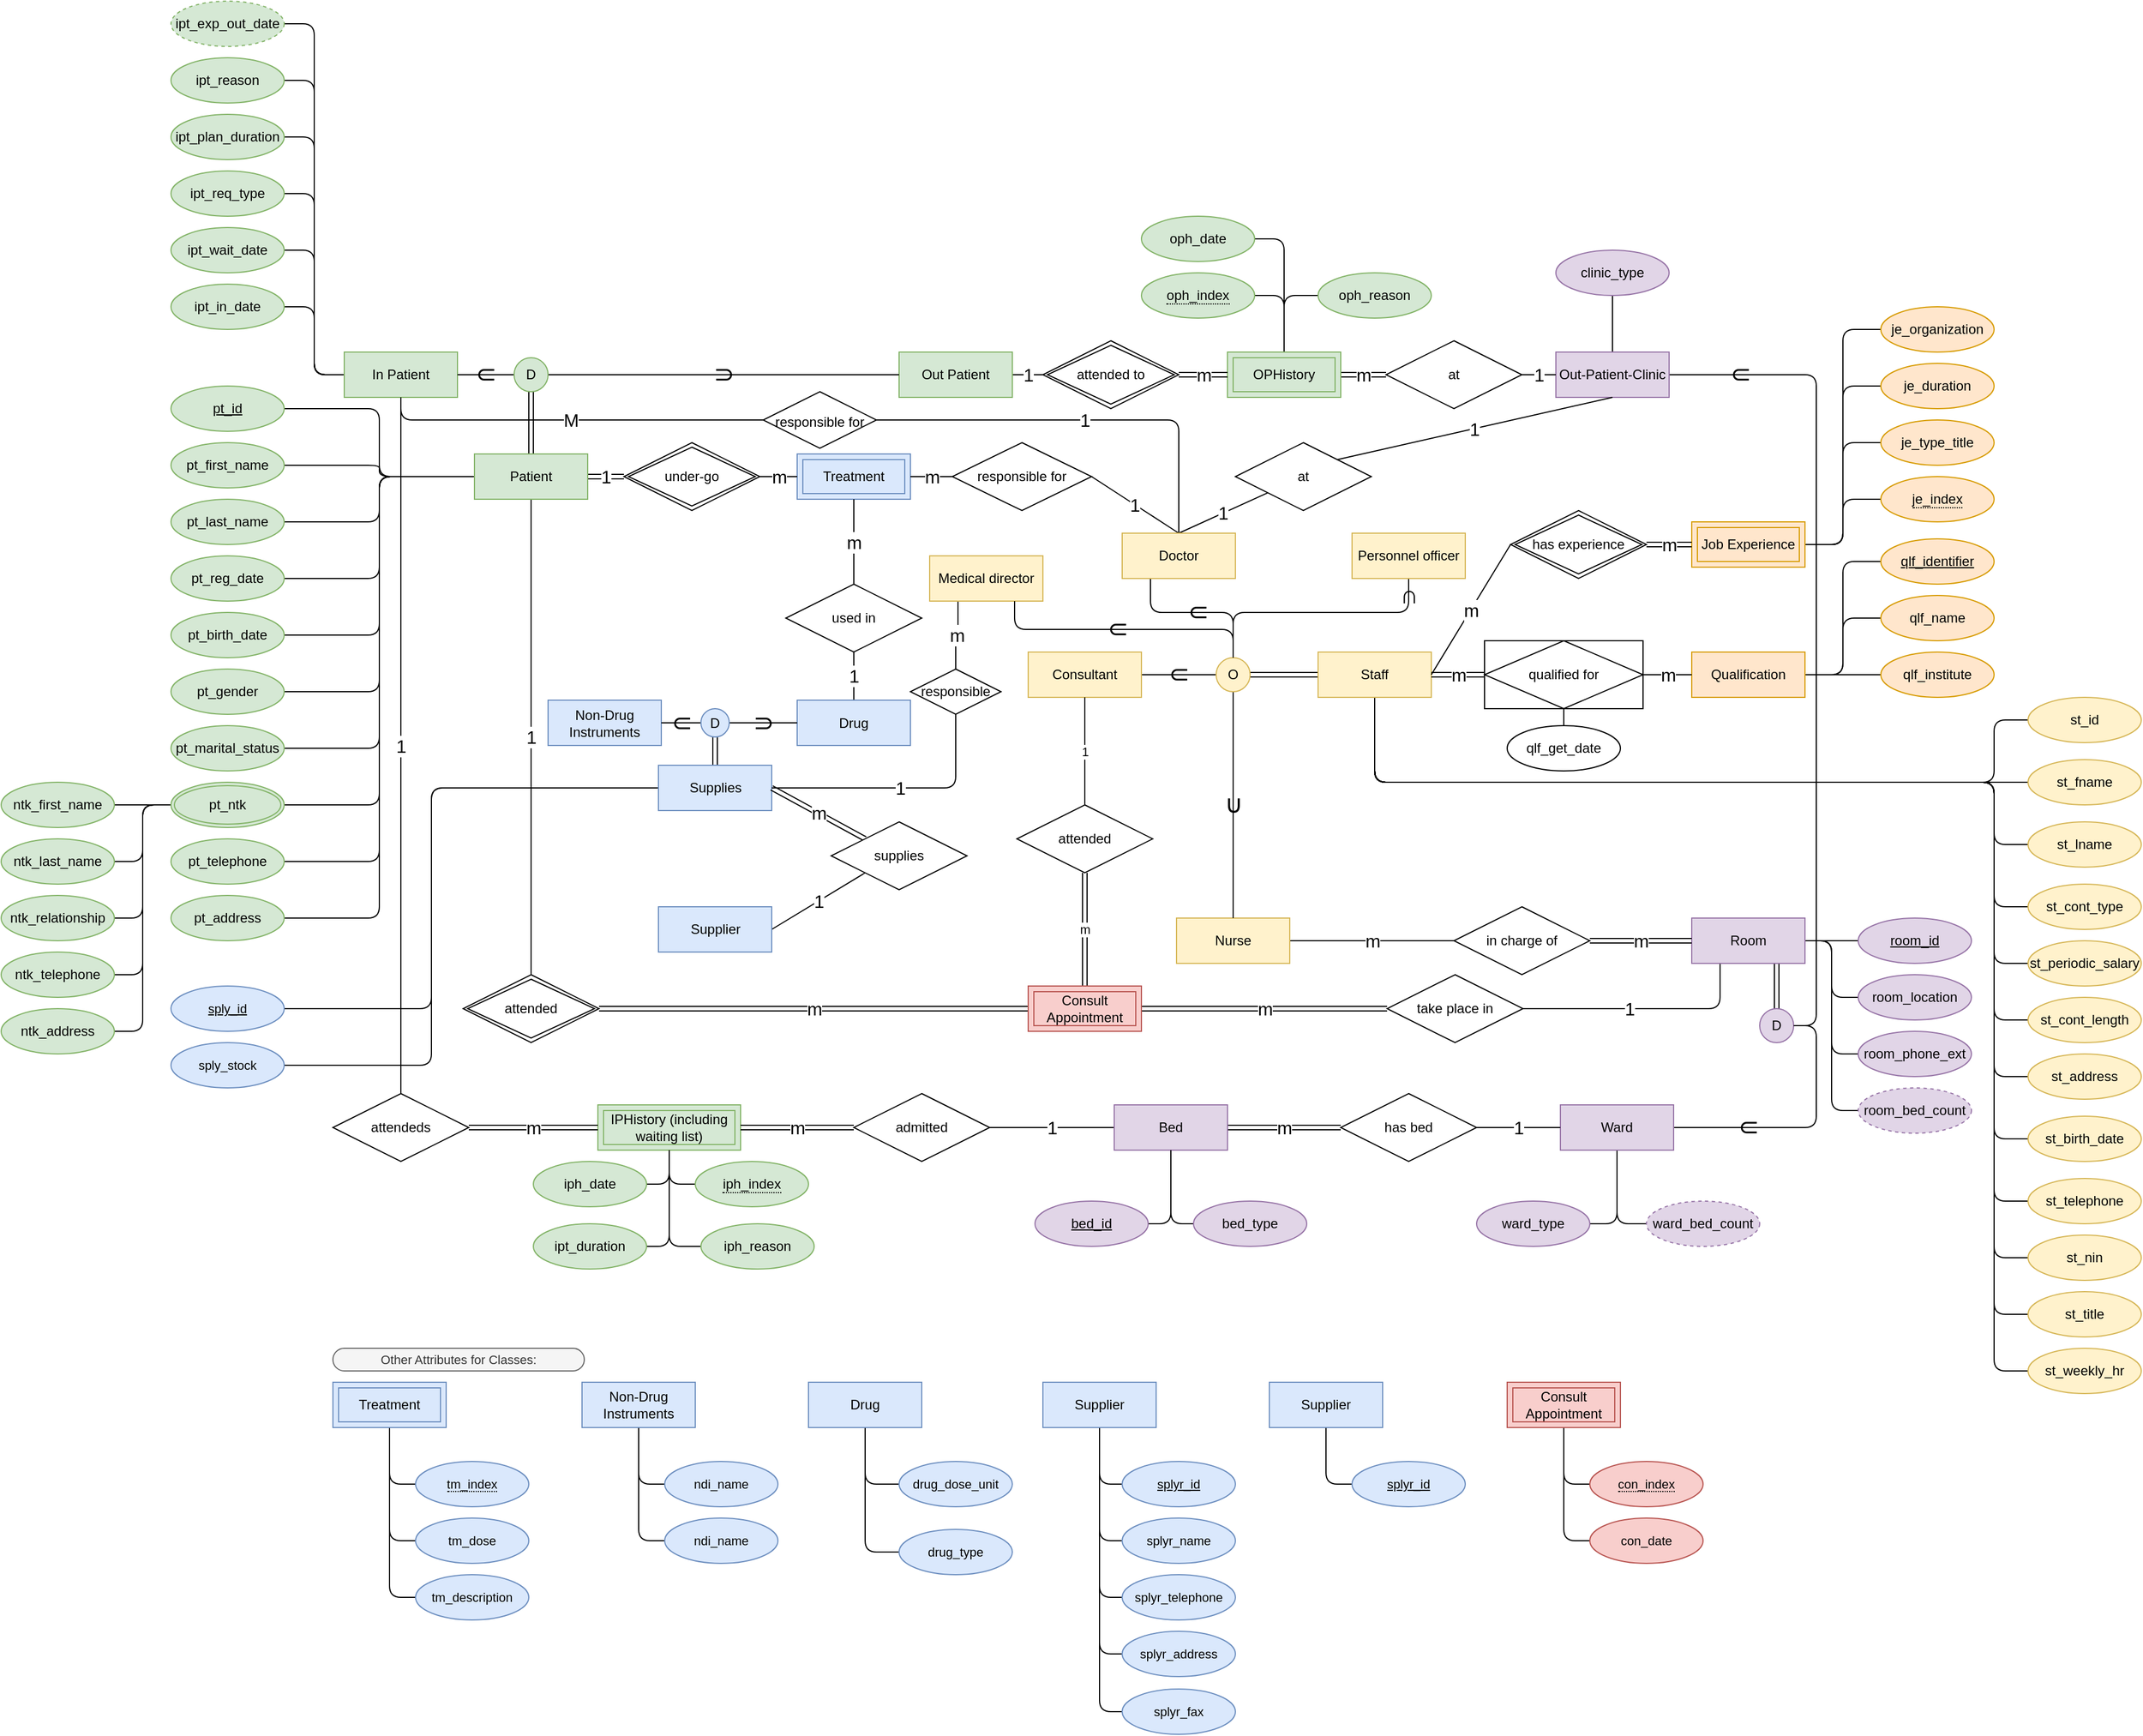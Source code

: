 <mxfile version="14.4.2" type="device"><diagram id="McWEg5L7v6qYqOOPB3n6" name="Page-1"><mxGraphModel dx="4644" dy="2889" grid="1" gridSize="10" guides="1" tooltips="1" connect="1" arrows="1" fold="1" page="1" pageScale="1" pageWidth="827" pageHeight="1169" math="0" shadow="0"><root><mxCell id="0"/><mxCell id="1" parent="0"/><mxCell id="rfy2GcDrCbsMgBUTxXvp-9" style="edgeStyle=none;rounded=0;orthogonalLoop=1;jettySize=auto;html=1;exitX=0.5;exitY=1;exitDx=0;exitDy=0;entryX=0.5;entryY=1;entryDx=0;entryDy=0;endArrow=none;endFill=0;shape=link;" parent="1" source="rfy2GcDrCbsMgBUTxXvp-2" target="rfy2GcDrCbsMgBUTxXvp-8" edge="1"><mxGeometry relative="1" as="geometry"/></mxCell><mxCell id="rfy2GcDrCbsMgBUTxXvp-123" value="1" style="edgeStyle=none;rounded=0;orthogonalLoop=1;jettySize=auto;html=1;exitX=0.5;exitY=1;exitDx=0;exitDy=0;entryX=0.5;entryY=0;entryDx=0;entryDy=0;endArrow=none;endFill=0;fontSize=16;" parent="1" source="rfy2GcDrCbsMgBUTxXvp-2" target="rfy2GcDrCbsMgBUTxXvp-149" edge="1"><mxGeometry relative="1" as="geometry"><mxPoint x="-652" y="455" as="targetPoint"/></mxGeometry></mxCell><mxCell id="rfy2GcDrCbsMgBUTxXvp-151" value="1" style="edgeStyle=orthogonalEdgeStyle;shape=link;rounded=1;orthogonalLoop=1;jettySize=auto;html=1;exitX=1;exitY=0.5;exitDx=0;exitDy=0;entryX=0;entryY=0.5;entryDx=0;entryDy=0;startArrow=oval;startFill=1;endArrow=none;endFill=0;fontSize=16;" parent="1" source="rfy2GcDrCbsMgBUTxXvp-2" target="rfy2GcDrCbsMgBUTxXvp-153" edge="1"><mxGeometry relative="1" as="geometry"><mxPoint x="-517" y="120" as="targetPoint"/></mxGeometry></mxCell><mxCell id="BP9aopK8k0AAKzlaFOcD-87" style="edgeStyle=orthogonalEdgeStyle;rounded=1;orthogonalLoop=1;jettySize=auto;html=1;exitX=0;exitY=0.5;exitDx=0;exitDy=0;entryX=1;entryY=0.5;entryDx=0;entryDy=0;labelBackgroundColor=none;endArrow=none;endFill=0;strokeColor=#000000;fontSize=11;" edge="1" parent="1" source="rfy2GcDrCbsMgBUTxXvp-2" target="4lAqP4aoFnTvVqsoj6v0-7"><mxGeometry relative="1" as="geometry"/></mxCell><mxCell id="BP9aopK8k0AAKzlaFOcD-88" style="edgeStyle=orthogonalEdgeStyle;rounded=1;orthogonalLoop=1;jettySize=auto;html=1;exitX=0;exitY=0.5;exitDx=0;exitDy=0;entryX=1;entryY=0.5;entryDx=0;entryDy=0;labelBackgroundColor=none;endArrow=none;endFill=0;strokeColor=#000000;fontSize=11;" edge="1" parent="1" source="rfy2GcDrCbsMgBUTxXvp-2" target="4lAqP4aoFnTvVqsoj6v0-9"><mxGeometry relative="1" as="geometry"/></mxCell><mxCell id="BP9aopK8k0AAKzlaFOcD-89" style="edgeStyle=orthogonalEdgeStyle;rounded=1;orthogonalLoop=1;jettySize=auto;html=1;exitX=0;exitY=0.5;exitDx=0;exitDy=0;entryX=1;entryY=0.5;entryDx=0;entryDy=0;labelBackgroundColor=none;endArrow=none;endFill=0;strokeColor=#000000;fontSize=11;" edge="1" parent="1" source="rfy2GcDrCbsMgBUTxXvp-2" target="4lAqP4aoFnTvVqsoj6v0-12"><mxGeometry relative="1" as="geometry"/></mxCell><mxCell id="BP9aopK8k0AAKzlaFOcD-90" style="edgeStyle=orthogonalEdgeStyle;rounded=1;orthogonalLoop=1;jettySize=auto;html=1;exitX=0;exitY=0.5;exitDx=0;exitDy=0;entryX=1;entryY=0.5;entryDx=0;entryDy=0;labelBackgroundColor=none;endArrow=none;endFill=0;strokeColor=#000000;fontSize=11;" edge="1" parent="1" source="rfy2GcDrCbsMgBUTxXvp-2" target="4lAqP4aoFnTvVqsoj6v0-14"><mxGeometry relative="1" as="geometry"/></mxCell><mxCell id="BP9aopK8k0AAKzlaFOcD-91" style="edgeStyle=orthogonalEdgeStyle;rounded=1;orthogonalLoop=1;jettySize=auto;html=1;exitX=0;exitY=0.5;exitDx=0;exitDy=0;entryX=1;entryY=0.5;entryDx=0;entryDy=0;labelBackgroundColor=none;endArrow=none;endFill=0;strokeColor=#000000;fontSize=11;" edge="1" parent="1" source="rfy2GcDrCbsMgBUTxXvp-2" target="4lAqP4aoFnTvVqsoj6v0-16"><mxGeometry relative="1" as="geometry"/></mxCell><mxCell id="BP9aopK8k0AAKzlaFOcD-92" style="edgeStyle=orthogonalEdgeStyle;rounded=1;orthogonalLoop=1;jettySize=auto;html=1;exitX=0;exitY=0.5;exitDx=0;exitDy=0;entryX=1;entryY=0.5;entryDx=0;entryDy=0;labelBackgroundColor=none;endArrow=none;endFill=0;strokeColor=#000000;fontSize=11;" edge="1" parent="1" source="rfy2GcDrCbsMgBUTxXvp-2" target="4lAqP4aoFnTvVqsoj6v0-18"><mxGeometry relative="1" as="geometry"/></mxCell><mxCell id="BP9aopK8k0AAKzlaFOcD-93" style="edgeStyle=orthogonalEdgeStyle;rounded=1;orthogonalLoop=1;jettySize=auto;html=1;exitX=0;exitY=0.5;exitDx=0;exitDy=0;entryX=1;entryY=0.5;entryDx=0;entryDy=0;labelBackgroundColor=none;endArrow=none;endFill=0;strokeColor=#000000;fontSize=11;" edge="1" parent="1" source="rfy2GcDrCbsMgBUTxXvp-2" target="4lAqP4aoFnTvVqsoj6v0-20"><mxGeometry relative="1" as="geometry"/></mxCell><mxCell id="BP9aopK8k0AAKzlaFOcD-94" style="edgeStyle=orthogonalEdgeStyle;rounded=1;orthogonalLoop=1;jettySize=auto;html=1;exitX=0;exitY=0.5;exitDx=0;exitDy=0;entryX=1;entryY=0.5;entryDx=0;entryDy=0;labelBackgroundColor=none;endArrow=none;endFill=0;strokeColor=#000000;fontSize=11;" edge="1" parent="1" source="rfy2GcDrCbsMgBUTxXvp-2" target="4lAqP4aoFnTvVqsoj6v0-27"><mxGeometry relative="1" as="geometry"/></mxCell><mxCell id="BP9aopK8k0AAKzlaFOcD-95" style="edgeStyle=orthogonalEdgeStyle;rounded=1;orthogonalLoop=1;jettySize=auto;html=1;exitX=0;exitY=0.5;exitDx=0;exitDy=0;entryX=1;entryY=0.5;entryDx=0;entryDy=0;labelBackgroundColor=none;endArrow=none;endFill=0;strokeColor=#000000;fontSize=11;" edge="1" parent="1" source="rfy2GcDrCbsMgBUTxXvp-2" target="4lAqP4aoFnTvVqsoj6v0-22"><mxGeometry relative="1" as="geometry"/></mxCell><mxCell id="BP9aopK8k0AAKzlaFOcD-96" style="edgeStyle=orthogonalEdgeStyle;rounded=1;orthogonalLoop=1;jettySize=auto;html=1;exitX=0;exitY=0.5;exitDx=0;exitDy=0;entryX=1;entryY=0.5;entryDx=0;entryDy=0;labelBackgroundColor=none;endArrow=none;endFill=0;strokeColor=#000000;fontSize=11;" edge="1" parent="1" source="rfy2GcDrCbsMgBUTxXvp-2" target="4lAqP4aoFnTvVqsoj6v0-23"><mxGeometry relative="1" as="geometry"/></mxCell><mxCell id="rfy2GcDrCbsMgBUTxXvp-2" value="Patient" style="whiteSpace=wrap;html=1;align=center;fillColor=#d5e8d4;strokeColor=#82b366;" parent="1" vertex="1"><mxGeometry x="-702" y="100" width="100" height="40" as="geometry"/></mxCell><mxCell id="rfy2GcDrCbsMgBUTxXvp-107" value="1" style="edgeStyle=none;rounded=0;orthogonalLoop=1;jettySize=auto;html=1;exitX=1;exitY=0.5;exitDx=0;exitDy=0;entryX=0;entryY=0.5;entryDx=0;entryDy=0;endArrow=none;endFill=0;fontSize=16;" parent="1" source="rfy2GcDrCbsMgBUTxXvp-5" target="4lAqP4aoFnTvVqsoj6v0-55" edge="1"><mxGeometry relative="1" as="geometry"><mxPoint x="-197" y="30" as="targetPoint"/></mxGeometry></mxCell><mxCell id="rfy2GcDrCbsMgBUTxXvp-5" value="Out Patient" style="whiteSpace=wrap;html=1;align=center;fillColor=#d5e8d4;strokeColor=#82b366;" parent="1" vertex="1"><mxGeometry x="-327" y="10" width="100" height="40" as="geometry"/></mxCell><mxCell id="rfy2GcDrCbsMgBUTxXvp-109" value="1" style="edgeStyle=none;rounded=0;orthogonalLoop=1;jettySize=auto;html=1;exitX=0.5;exitY=1;exitDx=0;exitDy=0;entryX=0.5;entryY=0;entryDx=0;entryDy=0;endArrow=none;endFill=0;fontSize=16;" parent="1" source="rfy2GcDrCbsMgBUTxXvp-6" target="rfy2GcDrCbsMgBUTxXvp-106" edge="1"><mxGeometry relative="1" as="geometry"/></mxCell><mxCell id="4lAqP4aoFnTvVqsoj6v0-30" style="edgeStyle=orthogonalEdgeStyle;rounded=1;orthogonalLoop=1;jettySize=auto;html=1;exitX=0;exitY=0.5;exitDx=0;exitDy=0;entryX=1;entryY=0.5;entryDx=0;entryDy=0;labelBackgroundColor=none;endArrow=none;endFill=0;" parent="1" source="rfy2GcDrCbsMgBUTxXvp-6" target="4lAqP4aoFnTvVqsoj6v0-29" edge="1"><mxGeometry relative="1" as="geometry"/></mxCell><mxCell id="4lAqP4aoFnTvVqsoj6v0-34" style="edgeStyle=orthogonalEdgeStyle;rounded=1;orthogonalLoop=1;jettySize=auto;html=1;exitX=0;exitY=0.5;exitDx=0;exitDy=0;entryX=1;entryY=0.5;entryDx=0;entryDy=0;labelBackgroundColor=none;endArrow=none;endFill=0;" parent="1" source="rfy2GcDrCbsMgBUTxXvp-6" target="4lAqP4aoFnTvVqsoj6v0-33" edge="1"><mxGeometry relative="1" as="geometry"/></mxCell><mxCell id="4lAqP4aoFnTvVqsoj6v0-36" style="edgeStyle=orthogonalEdgeStyle;rounded=1;orthogonalLoop=1;jettySize=auto;html=1;exitX=0;exitY=0.5;exitDx=0;exitDy=0;entryX=1;entryY=0.5;entryDx=0;entryDy=0;labelBackgroundColor=none;endArrow=none;endFill=0;" parent="1" source="rfy2GcDrCbsMgBUTxXvp-6" target="4lAqP4aoFnTvVqsoj6v0-35" edge="1"><mxGeometry relative="1" as="geometry"/></mxCell><mxCell id="4lAqP4aoFnTvVqsoj6v0-49" style="edgeStyle=orthogonalEdgeStyle;rounded=1;orthogonalLoop=1;jettySize=auto;html=1;exitX=0;exitY=0.5;exitDx=0;exitDy=0;entryX=1;entryY=0.5;entryDx=0;entryDy=0;labelBackgroundColor=none;endArrow=none;endFill=0;" parent="1" source="rfy2GcDrCbsMgBUTxXvp-6" target="4lAqP4aoFnTvVqsoj6v0-37" edge="1"><mxGeometry relative="1" as="geometry"/></mxCell><mxCell id="4lAqP4aoFnTvVqsoj6v0-52" style="edgeStyle=orthogonalEdgeStyle;rounded=1;orthogonalLoop=1;jettySize=auto;html=1;exitX=0;exitY=0.5;exitDx=0;exitDy=0;entryX=1;entryY=0.5;entryDx=0;entryDy=0;labelBackgroundColor=none;endArrow=none;endFill=0;" parent="1" source="rfy2GcDrCbsMgBUTxXvp-6" target="4lAqP4aoFnTvVqsoj6v0-51" edge="1"><mxGeometry relative="1" as="geometry"/></mxCell><mxCell id="BP9aopK8k0AAKzlaFOcD-33" style="edgeStyle=orthogonalEdgeStyle;rounded=1;orthogonalLoop=1;jettySize=auto;html=1;exitX=0;exitY=0.5;exitDx=0;exitDy=0;entryX=1;entryY=0.5;entryDx=0;entryDy=0;endArrow=none;endFill=0;strokeColor=#000000;" edge="1" parent="1" source="rfy2GcDrCbsMgBUTxXvp-6" target="BP9aopK8k0AAKzlaFOcD-32"><mxGeometry relative="1" as="geometry"/></mxCell><mxCell id="rfy2GcDrCbsMgBUTxXvp-6" value="In Patient" style="whiteSpace=wrap;html=1;align=center;fillColor=#d5e8d4;strokeColor=#82b366;" parent="1" vertex="1"><mxGeometry x="-817" y="10" width="100" height="40" as="geometry"/></mxCell><mxCell id="rfy2GcDrCbsMgBUTxXvp-10" value="⊂" style="edgeStyle=none;rounded=0;orthogonalLoop=1;jettySize=auto;html=1;exitX=0;exitY=0.5;exitDx=0;exitDy=0;endArrow=none;endFill=0;entryX=1;entryY=0.5;entryDx=0;entryDy=0;fontSize=22;labelBackgroundColor=none;" parent="1" source="rfy2GcDrCbsMgBUTxXvp-8" target="rfy2GcDrCbsMgBUTxXvp-6" edge="1"><mxGeometry relative="1" as="geometry"><mxPoint x="-697" y="30" as="targetPoint"/></mxGeometry></mxCell><mxCell id="rfy2GcDrCbsMgBUTxXvp-11" value="⊃" style="edgeStyle=none;rounded=0;orthogonalLoop=1;jettySize=auto;html=1;exitX=1;exitY=0.5;exitDx=0;exitDy=0;entryX=0;entryY=0.5;entryDx=0;entryDy=0;endArrow=none;endFill=0;strokeWidth=1;fontSize=22;labelBackgroundColor=none;" parent="1" source="rfy2GcDrCbsMgBUTxXvp-8" target="rfy2GcDrCbsMgBUTxXvp-5" edge="1"><mxGeometry relative="1" as="geometry"/></mxCell><mxCell id="rfy2GcDrCbsMgBUTxXvp-8" value="D" style="ellipse;whiteSpace=wrap;html=1;aspect=fixed;fillColor=#d5e8d4;strokeColor=#82b366;" parent="1" vertex="1"><mxGeometry x="-667" y="15" width="30" height="30" as="geometry"/></mxCell><mxCell id="rfy2GcDrCbsMgBUTxXvp-27" style="edgeStyle=none;rounded=0;orthogonalLoop=1;jettySize=auto;html=1;exitX=0;exitY=0.5;exitDx=0;exitDy=0;endArrow=none;endFill=0;shape=link;" parent="1" source="rfy2GcDrCbsMgBUTxXvp-15" target="rfy2GcDrCbsMgBUTxXvp-20" edge="1"><mxGeometry relative="1" as="geometry"/></mxCell><mxCell id="BP9aopK8k0AAKzlaFOcD-47" style="edgeStyle=orthogonalEdgeStyle;rounded=1;orthogonalLoop=1;jettySize=auto;html=1;exitX=0.5;exitY=1;exitDx=0;exitDy=0;entryX=0;entryY=0.5;entryDx=0;entryDy=0;labelBackgroundColor=#ffffff;endArrow=none;endFill=0;strokeColor=#000000;fontSize=16;" edge="1" parent="1" source="rfy2GcDrCbsMgBUTxXvp-15" target="BP9aopK8k0AAKzlaFOcD-20"><mxGeometry relative="1" as="geometry"/></mxCell><mxCell id="BP9aopK8k0AAKzlaFOcD-52" style="edgeStyle=orthogonalEdgeStyle;rounded=1;orthogonalLoop=1;jettySize=auto;html=1;exitX=0.5;exitY=1;exitDx=0;exitDy=0;entryX=0;entryY=0.5;entryDx=0;entryDy=0;labelBackgroundColor=#ffffff;endArrow=none;endFill=0;strokeColor=#000000;fontSize=16;" edge="1" parent="1" source="rfy2GcDrCbsMgBUTxXvp-15" target="BP9aopK8k0AAKzlaFOcD-51"><mxGeometry relative="1" as="geometry"><Array as="points"><mxPoint x="93" y="390"/><mxPoint x="640" y="390"/><mxPoint x="640" y="445"/></Array></mxGeometry></mxCell><mxCell id="BP9aopK8k0AAKzlaFOcD-63" style="edgeStyle=orthogonalEdgeStyle;rounded=1;orthogonalLoop=1;jettySize=auto;html=1;exitX=0.5;exitY=1;exitDx=0;exitDy=0;entryX=0;entryY=0.5;entryDx=0;entryDy=0;labelBackgroundColor=#ffffff;endArrow=none;endFill=0;strokeColor=#000000;fontSize=16;" edge="1" parent="1" source="rfy2GcDrCbsMgBUTxXvp-15" target="BP9aopK8k0AAKzlaFOcD-53"><mxGeometry relative="1" as="geometry"><Array as="points"><mxPoint x="93" y="390"/><mxPoint x="640" y="390"/><mxPoint x="640" y="500"/></Array></mxGeometry></mxCell><mxCell id="BP9aopK8k0AAKzlaFOcD-64" style="edgeStyle=orthogonalEdgeStyle;rounded=1;orthogonalLoop=1;jettySize=auto;html=1;exitX=0.5;exitY=1;exitDx=0;exitDy=0;entryX=0;entryY=0.5;entryDx=0;entryDy=0;labelBackgroundColor=#ffffff;endArrow=none;endFill=0;strokeColor=#000000;fontSize=16;" edge="1" parent="1" source="rfy2GcDrCbsMgBUTxXvp-15" target="BP9aopK8k0AAKzlaFOcD-54"><mxGeometry relative="1" as="geometry"><Array as="points"><mxPoint x="93" y="390"/><mxPoint x="640" y="390"/><mxPoint x="640" y="550"/></Array></mxGeometry></mxCell><mxCell id="BP9aopK8k0AAKzlaFOcD-65" style="edgeStyle=orthogonalEdgeStyle;rounded=1;orthogonalLoop=1;jettySize=auto;html=1;exitX=0.5;exitY=1;exitDx=0;exitDy=0;entryX=0;entryY=0.5;entryDx=0;entryDy=0;labelBackgroundColor=#ffffff;endArrow=none;endFill=0;strokeColor=#000000;fontSize=16;" edge="1" parent="1" source="rfy2GcDrCbsMgBUTxXvp-15" target="BP9aopK8k0AAKzlaFOcD-55"><mxGeometry relative="1" as="geometry"><Array as="points"><mxPoint x="93" y="390"/><mxPoint x="640" y="390"/><mxPoint x="640" y="600"/></Array></mxGeometry></mxCell><mxCell id="BP9aopK8k0AAKzlaFOcD-66" style="edgeStyle=orthogonalEdgeStyle;rounded=1;orthogonalLoop=1;jettySize=auto;html=1;exitX=0.5;exitY=1;exitDx=0;exitDy=0;entryX=0;entryY=0.5;entryDx=0;entryDy=0;labelBackgroundColor=#ffffff;endArrow=none;endFill=0;strokeColor=#000000;fontSize=16;" edge="1" parent="1" source="rfy2GcDrCbsMgBUTxXvp-15" target="BP9aopK8k0AAKzlaFOcD-56"><mxGeometry relative="1" as="geometry"><Array as="points"><mxPoint x="93" y="390"/><mxPoint x="640" y="390"/><mxPoint x="640" y="650"/></Array></mxGeometry></mxCell><mxCell id="BP9aopK8k0AAKzlaFOcD-67" style="edgeStyle=orthogonalEdgeStyle;rounded=1;orthogonalLoop=1;jettySize=auto;html=1;exitX=0.5;exitY=1;exitDx=0;exitDy=0;entryX=0;entryY=0.5;entryDx=0;entryDy=0;labelBackgroundColor=#ffffff;endArrow=none;endFill=0;strokeColor=#000000;fontSize=16;" edge="1" parent="1" source="rfy2GcDrCbsMgBUTxXvp-15" target="BP9aopK8k0AAKzlaFOcD-58"><mxGeometry relative="1" as="geometry"><Array as="points"><mxPoint x="93" y="390"/><mxPoint x="640" y="390"/><mxPoint x="640" y="705"/></Array></mxGeometry></mxCell><mxCell id="BP9aopK8k0AAKzlaFOcD-68" style="edgeStyle=orthogonalEdgeStyle;rounded=1;orthogonalLoop=1;jettySize=auto;html=1;exitX=0.5;exitY=1;exitDx=0;exitDy=0;entryX=0;entryY=0.5;entryDx=0;entryDy=0;labelBackgroundColor=#ffffff;endArrow=none;endFill=0;strokeColor=#000000;fontSize=16;" edge="1" parent="1" source="rfy2GcDrCbsMgBUTxXvp-15" target="BP9aopK8k0AAKzlaFOcD-59"><mxGeometry relative="1" as="geometry"><Array as="points"><mxPoint x="93" y="390"/><mxPoint x="640" y="390"/><mxPoint x="640" y="760"/></Array></mxGeometry></mxCell><mxCell id="BP9aopK8k0AAKzlaFOcD-69" style="edgeStyle=orthogonalEdgeStyle;rounded=1;orthogonalLoop=1;jettySize=auto;html=1;exitX=0.5;exitY=1;exitDx=0;exitDy=0;entryX=0;entryY=0.5;entryDx=0;entryDy=0;labelBackgroundColor=#ffffff;endArrow=none;endFill=0;strokeColor=#000000;fontSize=16;" edge="1" parent="1" source="rfy2GcDrCbsMgBUTxXvp-15" target="BP9aopK8k0AAKzlaFOcD-60"><mxGeometry relative="1" as="geometry"><Array as="points"><mxPoint x="93" y="390"/><mxPoint x="640" y="390"/><mxPoint x="640" y="810"/></Array></mxGeometry></mxCell><mxCell id="BP9aopK8k0AAKzlaFOcD-70" style="edgeStyle=orthogonalEdgeStyle;rounded=1;orthogonalLoop=1;jettySize=auto;html=1;exitX=0.5;exitY=1;exitDx=0;exitDy=0;entryX=0;entryY=0.5;entryDx=0;entryDy=0;labelBackgroundColor=#ffffff;endArrow=none;endFill=0;strokeColor=#000000;fontSize=16;" edge="1" parent="1" source="rfy2GcDrCbsMgBUTxXvp-15" target="BP9aopK8k0AAKzlaFOcD-61"><mxGeometry relative="1" as="geometry"><Array as="points"><mxPoint x="93" y="390"/><mxPoint x="640" y="390"/><mxPoint x="640" y="860"/></Array></mxGeometry></mxCell><mxCell id="BP9aopK8k0AAKzlaFOcD-71" style="edgeStyle=orthogonalEdgeStyle;rounded=1;orthogonalLoop=1;jettySize=auto;html=1;exitX=0.5;exitY=1;exitDx=0;exitDy=0;entryX=0;entryY=0.5;entryDx=0;entryDy=0;labelBackgroundColor=#ffffff;endArrow=none;endFill=0;strokeColor=#000000;fontSize=16;" edge="1" parent="1" source="rfy2GcDrCbsMgBUTxXvp-15" target="BP9aopK8k0AAKzlaFOcD-57"><mxGeometry relative="1" as="geometry"><Array as="points"><mxPoint x="93" y="390"/><mxPoint x="640" y="390"/><mxPoint x="640" y="335"/></Array></mxGeometry></mxCell><mxCell id="BP9aopK8k0AAKzlaFOcD-74" style="edgeStyle=orthogonalEdgeStyle;rounded=1;orthogonalLoop=1;jettySize=auto;html=1;exitX=0.5;exitY=1;exitDx=0;exitDy=0;entryX=0;entryY=0.5;entryDx=0;entryDy=0;labelBackgroundColor=#ffffff;endArrow=none;endFill=0;strokeColor=#000000;fontSize=16;" edge="1" parent="1" source="rfy2GcDrCbsMgBUTxXvp-15" target="BP9aopK8k0AAKzlaFOcD-73"><mxGeometry relative="1" as="geometry"><Array as="points"><mxPoint x="93" y="390"/><mxPoint x="640" y="390"/><mxPoint x="640" y="910"/></Array></mxGeometry></mxCell><mxCell id="rfy2GcDrCbsMgBUTxXvp-15" value="Staff" style="whiteSpace=wrap;html=1;align=center;fillColor=#fff2cc;strokeColor=#d6b656;" parent="1" vertex="1"><mxGeometry x="43" y="275" width="100" height="40" as="geometry"/></mxCell><mxCell id="BP9aopK8k0AAKzlaFOcD-78" value="m" style="edgeStyle=orthogonalEdgeStyle;rounded=1;orthogonalLoop=1;jettySize=auto;html=1;exitX=0.25;exitY=1;exitDx=0;exitDy=0;entryX=0.5;entryY=0;entryDx=0;entryDy=0;labelBackgroundColor=#ffffff;endArrow=none;endFill=0;strokeColor=#000000;fontSize=16;" edge="1" parent="1" source="rfy2GcDrCbsMgBUTxXvp-16" target="BP9aopK8k0AAKzlaFOcD-77"><mxGeometry relative="1" as="geometry"/></mxCell><mxCell id="rfy2GcDrCbsMgBUTxXvp-16" value="Medical director" style="whiteSpace=wrap;html=1;align=center;fillColor=#fff2cc;strokeColor=#d6b656;" parent="1" vertex="1"><mxGeometry x="-300" y="190" width="100" height="40" as="geometry"/></mxCell><mxCell id="rfy2GcDrCbsMgBUTxXvp-133" value="m" style="edgeStyle=none;rounded=1;orthogonalLoop=1;jettySize=auto;html=1;exitX=1;exitY=0.5;exitDx=0;exitDy=0;entryX=0;entryY=0.5;entryDx=0;entryDy=0;endArrow=none;endFill=0;fontSize=16;" parent="1" source="rfy2GcDrCbsMgBUTxXvp-17" target="rfy2GcDrCbsMgBUTxXvp-132" edge="1"><mxGeometry relative="1" as="geometry"/></mxCell><mxCell id="rfy2GcDrCbsMgBUTxXvp-17" value="Nurse" style="whiteSpace=wrap;html=1;align=center;fillColor=#fff2cc;strokeColor=#d6b656;" parent="1" vertex="1"><mxGeometry x="-82" y="510" width="100" height="40" as="geometry"/></mxCell><mxCell id="rfy2GcDrCbsMgBUTxXvp-28" value="&lt;meta charset=&quot;utf-8&quot;&gt;&lt;span style=&quot;color: rgb(0, 0, 0); font-family: helvetica; font-size: 22px; font-style: normal; font-weight: 400; letter-spacing: normal; text-align: center; text-indent: 0px; text-transform: none; word-spacing: 0px; display: inline; float: none;&quot;&gt;∩&lt;/span&gt;" style="edgeStyle=orthogonalEdgeStyle;rounded=1;orthogonalLoop=1;jettySize=auto;html=1;entryX=0.5;entryY=1;entryDx=0;entryDy=0;endArrow=none;endFill=0;labelBackgroundColor=none;exitX=0.5;exitY=0;exitDx=0;exitDy=0;" parent="1" source="rfy2GcDrCbsMgBUTxXvp-20" target="rfy2GcDrCbsMgBUTxXvp-23" edge="1"><mxGeometry x="0.872" relative="1" as="geometry"><Array as="points"><mxPoint x="-32" y="240"/><mxPoint x="123" y="240"/></Array><mxPoint as="offset"/></mxGeometry></mxCell><mxCell id="rfy2GcDrCbsMgBUTxXvp-29" value="&lt;span style=&quot;font-family: &amp;#34;helvetica&amp;#34; ; font-size: 22px&quot;&gt;⊂&lt;/span&gt;" style="edgeStyle=orthogonalEdgeStyle;rounded=1;orthogonalLoop=1;jettySize=auto;html=1;entryX=0.75;entryY=1;entryDx=0;entryDy=0;endArrow=none;endFill=0;fontStyle=0;labelBackgroundColor=none;exitX=0.5;exitY=0;exitDx=0;exitDy=0;" parent="1" source="rfy2GcDrCbsMgBUTxXvp-20" target="rfy2GcDrCbsMgBUTxXvp-16" edge="1"><mxGeometry x="0.049" relative="1" as="geometry"><mxPoint as="offset"/></mxGeometry></mxCell><mxCell id="rfy2GcDrCbsMgBUTxXvp-30" value="&lt;span style=&quot;font-family: helvetica; font-size: 22px;&quot;&gt;∪&lt;br&gt;&lt;/span&gt;" style="edgeStyle=none;rounded=0;orthogonalLoop=1;jettySize=auto;html=1;entryX=0.5;entryY=0;entryDx=0;entryDy=0;endArrow=none;endFill=0;labelBackgroundColor=none;" parent="1" source="rfy2GcDrCbsMgBUTxXvp-20" target="rfy2GcDrCbsMgBUTxXvp-17" edge="1"><mxGeometry relative="1" as="geometry"/></mxCell><mxCell id="rfy2GcDrCbsMgBUTxXvp-31" value="&lt;meta charset=&quot;utf-8&quot;&gt;&lt;span style=&quot;color: rgb(0, 0, 0); font-family: helvetica; font-size: 22px; font-style: normal; font-weight: 400; letter-spacing: normal; text-align: center; text-indent: 0px; text-transform: none; word-spacing: 0px; display: inline; float: none;&quot;&gt;⊂&lt;/span&gt;" style="edgeStyle=none;rounded=0;orthogonalLoop=1;jettySize=auto;html=1;entryX=1;entryY=0.5;entryDx=0;entryDy=0;endArrow=none;endFill=0;labelBackgroundColor=none;exitX=0;exitY=0.5;exitDx=0;exitDy=0;" parent="1" source="rfy2GcDrCbsMgBUTxXvp-20" target="rfy2GcDrCbsMgBUTxXvp-124" edge="1"><mxGeometry relative="1" as="geometry"><mxPoint x="-77" y="310" as="sourcePoint"/></mxGeometry></mxCell><mxCell id="rfy2GcDrCbsMgBUTxXvp-20" value="O" style="ellipse;whiteSpace=wrap;html=1;aspect=fixed;fillColor=#fff2cc;strokeColor=#d6b656;" parent="1" vertex="1"><mxGeometry x="-47" y="280" width="30" height="30" as="geometry"/></mxCell><mxCell id="rfy2GcDrCbsMgBUTxXvp-125" value="&lt;meta charset=&quot;utf-8&quot;&gt;&lt;span style=&quot;color: rgb(0, 0, 0); font-family: helvetica; font-size: 22px; font-style: normal; font-weight: 400; letter-spacing: normal; text-align: center; text-indent: 0px; text-transform: none; word-spacing: 0px; display: inline; float: none;&quot;&gt;⊂&lt;/span&gt;" style="edgeStyle=orthogonalEdgeStyle;orthogonalLoop=1;jettySize=auto;html=1;exitX=0.25;exitY=1;exitDx=0;exitDy=0;endArrow=none;endFill=0;labelBackgroundColor=none;entryX=0.5;entryY=0;entryDx=0;entryDy=0;rounded=1;" parent="1" source="rfy2GcDrCbsMgBUTxXvp-21" target="rfy2GcDrCbsMgBUTxXvp-20" edge="1"><mxGeometry relative="1" as="geometry"><Array as="points"><mxPoint x="-105" y="240"/><mxPoint x="-32" y="240"/></Array></mxGeometry></mxCell><mxCell id="rfy2GcDrCbsMgBUTxXvp-141" value="1" style="edgeStyle=none;rounded=1;orthogonalLoop=1;jettySize=auto;html=1;exitX=0.5;exitY=0;exitDx=0;exitDy=0;endArrow=none;endFill=0;fontSize=16;" parent="1" source="rfy2GcDrCbsMgBUTxXvp-21" target="rfy2GcDrCbsMgBUTxXvp-139" edge="1"><mxGeometry relative="1" as="geometry"/></mxCell><mxCell id="rfy2GcDrCbsMgBUTxXvp-143" value="1" style="edgeStyle=none;rounded=1;orthogonalLoop=1;jettySize=auto;html=1;exitX=0.5;exitY=0;exitDx=0;exitDy=0;endArrow=none;endFill=0;fontSize=16;entryX=1;entryY=0.5;entryDx=0;entryDy=0;" parent="1" source="rfy2GcDrCbsMgBUTxXvp-21" target="rfy2GcDrCbsMgBUTxXvp-140" edge="1"><mxGeometry relative="1" as="geometry"/></mxCell><mxCell id="BP9aopK8k0AAKzlaFOcD-40" value="1" style="edgeStyle=orthogonalEdgeStyle;rounded=1;orthogonalLoop=1;jettySize=auto;html=1;exitX=0.5;exitY=0;exitDx=0;exitDy=0;entryX=1;entryY=0.5;entryDx=0;entryDy=0;labelBackgroundColor=#ffffff;endArrow=none;endFill=0;strokeColor=#000000;fontSize=16;" edge="1" parent="1" source="rfy2GcDrCbsMgBUTxXvp-21" target="BP9aopK8k0AAKzlaFOcD-39"><mxGeometry relative="1" as="geometry"/></mxCell><mxCell id="rfy2GcDrCbsMgBUTxXvp-21" value="&lt;span style=&quot;font-family: &amp;#34;helvetica&amp;#34;&quot;&gt;Doctor&lt;/span&gt;" style="whiteSpace=wrap;html=1;align=center;fillColor=#fff2cc;strokeColor=#d6b656;" parent="1" vertex="1"><mxGeometry x="-130" y="170" width="100" height="40" as="geometry"/></mxCell><mxCell id="rfy2GcDrCbsMgBUTxXvp-23" value="Personnel officer" style="whiteSpace=wrap;html=1;align=center;fillColor=#fff2cc;strokeColor=#d6b656;" parent="1" vertex="1"><mxGeometry x="73" y="170" width="100" height="40" as="geometry"/></mxCell><mxCell id="rfy2GcDrCbsMgBUTxXvp-40" value="" style="edgeStyle=none;rounded=0;orthogonalLoop=1;jettySize=auto;html=1;endArrow=none;endFill=0;shape=link;exitX=0.75;exitY=1;exitDx=0;exitDy=0;entryX=0.5;entryY=0;entryDx=0;entryDy=0;" parent="1" source="rfy2GcDrCbsMgBUTxXvp-38" target="rfy2GcDrCbsMgBUTxXvp-39" edge="1"><mxGeometry relative="1" as="geometry"/></mxCell><mxCell id="rfy2GcDrCbsMgBUTxXvp-147" value="1" style="edgeStyle=orthogonalEdgeStyle;rounded=1;orthogonalLoop=1;jettySize=auto;html=1;exitX=0.25;exitY=1;exitDx=0;exitDy=0;entryX=1;entryY=0.5;entryDx=0;entryDy=0;endArrow=none;endFill=0;fontSize=16;" parent="1" source="rfy2GcDrCbsMgBUTxXvp-38" target="rfy2GcDrCbsMgBUTxXvp-148" edge="1"><mxGeometry x="0.121" relative="1" as="geometry"><mxPoint as="offset"/></mxGeometry></mxCell><mxCell id="4lAqP4aoFnTvVqsoj6v0-63" style="edgeStyle=orthogonalEdgeStyle;rounded=1;orthogonalLoop=1;jettySize=auto;html=1;exitX=1;exitY=0.5;exitDx=0;exitDy=0;entryX=0;entryY=0.5;entryDx=0;entryDy=0;shadow=0;labelBackgroundColor=none;endArrow=none;endFill=0;" parent="1" source="rfy2GcDrCbsMgBUTxXvp-38" target="4lAqP4aoFnTvVqsoj6v0-62" edge="1"><mxGeometry relative="1" as="geometry"/></mxCell><mxCell id="4lAqP4aoFnTvVqsoj6v0-65" style="edgeStyle=orthogonalEdgeStyle;rounded=1;orthogonalLoop=1;jettySize=auto;html=1;exitX=1;exitY=0.5;exitDx=0;exitDy=0;entryX=0;entryY=0.5;entryDx=0;entryDy=0;shadow=0;labelBackgroundColor=none;endArrow=none;endFill=0;" parent="1" source="rfy2GcDrCbsMgBUTxXvp-38" target="4lAqP4aoFnTvVqsoj6v0-64" edge="1"><mxGeometry relative="1" as="geometry"/></mxCell><mxCell id="4lAqP4aoFnTvVqsoj6v0-68" style="edgeStyle=orthogonalEdgeStyle;rounded=1;orthogonalLoop=1;jettySize=auto;html=1;exitX=1;exitY=0.5;exitDx=0;exitDy=0;entryX=0;entryY=0.5;entryDx=0;entryDy=0;shadow=0;labelBackgroundColor=none;endArrow=none;endFill=0;" parent="1" source="rfy2GcDrCbsMgBUTxXvp-38" target="4lAqP4aoFnTvVqsoj6v0-66" edge="1"><mxGeometry relative="1" as="geometry"/></mxCell><mxCell id="4lAqP4aoFnTvVqsoj6v0-69" style="edgeStyle=orthogonalEdgeStyle;rounded=1;orthogonalLoop=1;jettySize=auto;html=1;exitX=1;exitY=0.5;exitDx=0;exitDy=0;entryX=0;entryY=0.5;entryDx=0;entryDy=0;shadow=0;labelBackgroundColor=none;endArrow=none;endFill=0;" parent="1" source="rfy2GcDrCbsMgBUTxXvp-38" target="4lAqP4aoFnTvVqsoj6v0-67" edge="1"><mxGeometry relative="1" as="geometry"/></mxCell><mxCell id="rfy2GcDrCbsMgBUTxXvp-38" value="Room" style="whiteSpace=wrap;html=1;align=center;fillColor=#e1d5e7;strokeColor=#9673a6;" parent="1" vertex="1"><mxGeometry x="373" y="510" width="100" height="40" as="geometry"/></mxCell><mxCell id="rfy2GcDrCbsMgBUTxXvp-39" value="D" style="ellipse;whiteSpace=wrap;html=1;aspect=fixed;fillColor=#e1d5e7;strokeColor=#9673a6;" parent="1" vertex="1"><mxGeometry x="433" y="590" width="30" height="30" as="geometry"/></mxCell><mxCell id="2a1mL_6BFh2fURUNyHeu-9" value="&lt;meta charset=&quot;utf-8&quot;&gt;&lt;span style=&quot;color: rgb(0, 0, 0); font-family: helvetica; font-size: 22px; font-style: normal; font-weight: 400; letter-spacing: normal; text-align: center; text-indent: 0px; text-transform: none; word-spacing: 0px; display: inline; float: none;&quot;&gt;⊂&lt;/span&gt;" style="edgeStyle=orthogonalEdgeStyle;rounded=1;orthogonalLoop=1;jettySize=auto;html=1;exitX=1;exitY=0.5;exitDx=0;exitDy=0;entryX=1;entryY=0.5;entryDx=0;entryDy=0;endArrow=none;endFill=0;labelBackgroundColor=none;" parent="1" source="rfy2GcDrCbsMgBUTxXvp-41" target="rfy2GcDrCbsMgBUTxXvp-39" edge="1"><mxGeometry x="-0.441" relative="1" as="geometry"><mxPoint as="offset"/></mxGeometry></mxCell><mxCell id="4lAqP4aoFnTvVqsoj6v0-80" style="edgeStyle=orthogonalEdgeStyle;rounded=1;orthogonalLoop=1;jettySize=auto;html=1;exitX=0.5;exitY=1;exitDx=0;exitDy=0;entryX=1;entryY=0.5;entryDx=0;entryDy=0;shadow=0;labelBackgroundColor=none;endArrow=none;endFill=0;" parent="1" source="rfy2GcDrCbsMgBUTxXvp-41" target="4lAqP4aoFnTvVqsoj6v0-79" edge="1"><mxGeometry relative="1" as="geometry"/></mxCell><mxCell id="4lAqP4aoFnTvVqsoj6v0-84" style="edgeStyle=orthogonalEdgeStyle;rounded=1;orthogonalLoop=1;jettySize=auto;html=1;exitX=0.5;exitY=1;exitDx=0;exitDy=0;entryX=0;entryY=0.5;entryDx=0;entryDy=0;shadow=0;labelBackgroundColor=none;endArrow=none;endFill=0;" parent="1" source="rfy2GcDrCbsMgBUTxXvp-41" target="4lAqP4aoFnTvVqsoj6v0-83" edge="1"><mxGeometry relative="1" as="geometry"/></mxCell><mxCell id="rfy2GcDrCbsMgBUTxXvp-41" value="Ward" style="whiteSpace=wrap;html=1;align=center;fillColor=#e1d5e7;strokeColor=#9673a6;" parent="1" vertex="1"><mxGeometry x="256.99" y="675" width="100" height="40" as="geometry"/></mxCell><mxCell id="2a1mL_6BFh2fURUNyHeu-8" value="&lt;meta charset=&quot;utf-8&quot;&gt;&lt;span style=&quot;color: rgb(0, 0, 0); font-family: helvetica; font-size: 22px; font-style: normal; font-weight: 400; letter-spacing: normal; text-align: center; text-indent: 0px; text-transform: none; word-spacing: 0px; display: inline; float: none;&quot;&gt;⊂&lt;/span&gt;" style="edgeStyle=orthogonalEdgeStyle;rounded=1;orthogonalLoop=1;jettySize=auto;html=1;exitX=1;exitY=0.5;exitDx=0;exitDy=0;entryX=1;entryY=0.5;entryDx=0;entryDy=0;endArrow=none;endFill=0;labelBackgroundColor=none;" parent="1" source="rfy2GcDrCbsMgBUTxXvp-42" target="rfy2GcDrCbsMgBUTxXvp-39" edge="1"><mxGeometry x="-0.828" relative="1" as="geometry"><mxPoint as="offset"/></mxGeometry></mxCell><mxCell id="4lAqP4aoFnTvVqsoj6v0-82" style="edgeStyle=orthogonalEdgeStyle;rounded=1;orthogonalLoop=1;jettySize=auto;html=1;exitX=0.5;exitY=0;exitDx=0;exitDy=0;entryX=0.5;entryY=1;entryDx=0;entryDy=0;shadow=0;labelBackgroundColor=none;endArrow=none;endFill=0;" parent="1" source="rfy2GcDrCbsMgBUTxXvp-42" target="4lAqP4aoFnTvVqsoj6v0-81" edge="1"><mxGeometry relative="1" as="geometry"/></mxCell><mxCell id="rfy2GcDrCbsMgBUTxXvp-42" value="Out-Patient-Clinic" style="whiteSpace=wrap;html=1;align=center;fillColor=#e1d5e7;strokeColor=#9673a6;" parent="1" vertex="1"><mxGeometry x="253" y="10" width="100" height="40" as="geometry"/></mxCell><mxCell id="rfy2GcDrCbsMgBUTxXvp-93" value="m" style="edgeStyle=none;rounded=0;orthogonalLoop=1;jettySize=auto;html=1;exitX=1;exitY=0.5;exitDx=0;exitDy=0;endArrow=none;endFill=0;entryX=0;entryY=0.5;entryDx=0;entryDy=0;shape=link;fontSize=16;" parent="1" source="rfy2GcDrCbsMgBUTxXvp-46" target="rfy2GcDrCbsMgBUTxXvp-92" edge="1"><mxGeometry relative="1" as="geometry"><mxPoint x="301.99" y="305" as="targetPoint"/></mxGeometry></mxCell><mxCell id="rfy2GcDrCbsMgBUTxXvp-116" value="1" style="edgeStyle=none;rounded=0;orthogonalLoop=1;jettySize=auto;html=1;exitX=0;exitY=0.5;exitDx=0;exitDy=0;entryX=1;entryY=0.5;entryDx=0;entryDy=0;endArrow=none;endFill=0;fontSize=16;" parent="1" source="rfy2GcDrCbsMgBUTxXvp-46" target="rfy2GcDrCbsMgBUTxXvp-115" edge="1"><mxGeometry relative="1" as="geometry"/></mxCell><mxCell id="4lAqP4aoFnTvVqsoj6v0-71" style="edgeStyle=orthogonalEdgeStyle;rounded=1;orthogonalLoop=1;jettySize=auto;html=1;exitX=0.5;exitY=1;exitDx=0;exitDy=0;entryX=1;entryY=0.5;entryDx=0;entryDy=0;shadow=0;labelBackgroundColor=none;endArrow=none;endFill=0;" parent="1" source="rfy2GcDrCbsMgBUTxXvp-46" target="4lAqP4aoFnTvVqsoj6v0-70" edge="1"><mxGeometry relative="1" as="geometry"/></mxCell><mxCell id="rfy2GcDrCbsMgBUTxXvp-46" value="Bed" style="whiteSpace=wrap;html=1;align=center;fillColor=#e1d5e7;strokeColor=#9673a6;" parent="1" vertex="1"><mxGeometry x="-137" y="675" width="100" height="40" as="geometry"/></mxCell><mxCell id="rfy2GcDrCbsMgBUTxXvp-52" value="Treatment" style="shape=ext;margin=3;double=1;whiteSpace=wrap;html=1;align=center;fillColor=#dae8fc;strokeColor=#6c8ebf;" parent="1" vertex="1"><mxGeometry x="-417" y="100" width="100" height="40" as="geometry"/></mxCell><mxCell id="4lAqP4aoFnTvVqsoj6v0-90" style="edgeStyle=orthogonalEdgeStyle;rounded=1;orthogonalLoop=1;jettySize=auto;html=1;entryX=0;entryY=0.5;entryDx=0;entryDy=0;shadow=0;labelBackgroundColor=none;endArrow=none;endFill=0;" parent="1" source="rfy2GcDrCbsMgBUTxXvp-53" target="4lAqP4aoFnTvVqsoj6v0-89" edge="1"><mxGeometry relative="1" as="geometry"/></mxCell><mxCell id="4lAqP4aoFnTvVqsoj6v0-92" style="edgeStyle=orthogonalEdgeStyle;rounded=1;orthogonalLoop=1;jettySize=auto;html=1;exitX=1;exitY=0.5;exitDx=0;exitDy=0;entryX=0;entryY=0.5;entryDx=0;entryDy=0;shadow=0;labelBackgroundColor=none;endArrow=none;endFill=0;" parent="1" source="rfy2GcDrCbsMgBUTxXvp-53" target="4lAqP4aoFnTvVqsoj6v0-91" edge="1"><mxGeometry relative="1" as="geometry"/></mxCell><mxCell id="4lAqP4aoFnTvVqsoj6v0-94" style="edgeStyle=orthogonalEdgeStyle;rounded=1;orthogonalLoop=1;jettySize=auto;html=1;exitX=1;exitY=0.5;exitDx=0;exitDy=0;entryX=0;entryY=0.5;entryDx=0;entryDy=0;shadow=0;labelBackgroundColor=none;endArrow=none;endFill=0;" parent="1" source="rfy2GcDrCbsMgBUTxXvp-53" target="4lAqP4aoFnTvVqsoj6v0-88" edge="1"><mxGeometry relative="1" as="geometry"/></mxCell><mxCell id="rfy2GcDrCbsMgBUTxXvp-53" value="Qualification" style="whiteSpace=wrap;html=1;align=center;fillColor=#ffe6cc;strokeColor=#d79b00;" parent="1" vertex="1"><mxGeometry x="373" y="275" width="100" height="40" as="geometry"/></mxCell><mxCell id="BP9aopK8k0AAKzlaFOcD-6" style="edgeStyle=orthogonalEdgeStyle;rounded=1;orthogonalLoop=1;jettySize=auto;html=1;exitX=1;exitY=0.5;exitDx=0;exitDy=0;entryX=0;entryY=0.5;entryDx=0;entryDy=0;endArrow=none;endFill=0;" edge="1" parent="1" source="rfy2GcDrCbsMgBUTxXvp-54" target="BP9aopK8k0AAKzlaFOcD-8"><mxGeometry relative="1" as="geometry"><mxPoint x="540" y="180" as="targetPoint"/></mxGeometry></mxCell><mxCell id="BP9aopK8k0AAKzlaFOcD-11" style="edgeStyle=orthogonalEdgeStyle;rounded=1;orthogonalLoop=1;jettySize=auto;html=1;exitX=1;exitY=0.5;exitDx=0;exitDy=0;entryX=0;entryY=0.5;entryDx=0;entryDy=0;endArrow=none;endFill=0;strokeColor=#000000;" edge="1" parent="1" source="rfy2GcDrCbsMgBUTxXvp-54" target="BP9aopK8k0AAKzlaFOcD-10"><mxGeometry relative="1" as="geometry"/></mxCell><mxCell id="BP9aopK8k0AAKzlaFOcD-13" style="edgeStyle=orthogonalEdgeStyle;rounded=1;orthogonalLoop=1;jettySize=auto;html=1;exitX=1;exitY=0.5;exitDx=0;exitDy=0;entryX=0;entryY=0.5;entryDx=0;entryDy=0;endArrow=none;endFill=0;strokeColor=#000000;" edge="1" parent="1" source="rfy2GcDrCbsMgBUTxXvp-54" target="BP9aopK8k0AAKzlaFOcD-12"><mxGeometry relative="1" as="geometry"/></mxCell><mxCell id="BP9aopK8k0AAKzlaFOcD-15" style="edgeStyle=orthogonalEdgeStyle;rounded=1;orthogonalLoop=1;jettySize=auto;html=1;exitX=1;exitY=0.5;exitDx=0;exitDy=0;entryX=0;entryY=0.5;entryDx=0;entryDy=0;endArrow=none;endFill=0;strokeColor=#000000;" edge="1" parent="1" source="rfy2GcDrCbsMgBUTxXvp-54" target="BP9aopK8k0AAKzlaFOcD-14"><mxGeometry relative="1" as="geometry"/></mxCell><mxCell id="rfy2GcDrCbsMgBUTxXvp-54" value="Job Experience" style="shape=ext;margin=3;double=1;whiteSpace=wrap;html=1;align=center;fillColor=#ffe6cc;strokeColor=#d79b00;" parent="1" vertex="1"><mxGeometry x="373" y="160" width="100" height="40" as="geometry"/></mxCell><mxCell id="rfy2GcDrCbsMgBUTxXvp-64" value="has experience" style="shape=rhombus;double=1;perimeter=rhombusPerimeter;whiteSpace=wrap;html=1;align=center;" parent="1" vertex="1"><mxGeometry x="213" y="150" width="120" height="60" as="geometry"/></mxCell><mxCell id="rfy2GcDrCbsMgBUTxXvp-67" value="m" style="shape=link;html=1;rounded=0;endArrow=none;endFill=0;entryX=0;entryY=0.5;entryDx=0;entryDy=0;exitX=1;exitY=0.5;exitDx=0;exitDy=0;fontSize=16;" parent="1" source="rfy2GcDrCbsMgBUTxXvp-15" target="BP9aopK8k0AAKzlaFOcD-1" edge="1"><mxGeometry relative="1" as="geometry"><mxPoint x="61.125" y="345" as="sourcePoint"/><mxPoint x="213" y="295" as="targetPoint"/></mxGeometry></mxCell><mxCell id="rfy2GcDrCbsMgBUTxXvp-69" value="m" style="endArrow=none;html=1;entryX=1;entryY=0.5;entryDx=0;entryDy=0;exitX=0;exitY=0.5;exitDx=0;exitDy=0;fontSize=16;" parent="1" source="rfy2GcDrCbsMgBUTxXvp-53" target="BP9aopK8k0AAKzlaFOcD-1" edge="1"><mxGeometry width="50" height="50" relative="1" as="geometry"><mxPoint x="-104.5" y="460" as="sourcePoint"/><mxPoint x="333" y="295" as="targetPoint"/></mxGeometry></mxCell><mxCell id="rfy2GcDrCbsMgBUTxXvp-70" value="m" style="shape=link;html=1;rounded=0;endArrow=none;endFill=0;exitX=1;exitY=0.5;exitDx=0;exitDy=0;entryX=0;entryY=0.5;entryDx=0;entryDy=0;fontSize=16;" parent="1" source="rfy2GcDrCbsMgBUTxXvp-64" target="rfy2GcDrCbsMgBUTxXvp-54" edge="1"><mxGeometry relative="1" as="geometry"><mxPoint x="60.5" y="330" as="sourcePoint"/><mxPoint x="15.5" y="385" as="targetPoint"/></mxGeometry></mxCell><mxCell id="rfy2GcDrCbsMgBUTxXvp-71" value="m" style="endArrow=none;html=1;exitX=0;exitY=0.5;exitDx=0;exitDy=0;entryX=1;entryY=0.5;entryDx=0;entryDy=0;fontSize=16;" parent="1" source="rfy2GcDrCbsMgBUTxXvp-64" target="rfy2GcDrCbsMgBUTxXvp-15" edge="1"><mxGeometry width="50" height="50" relative="1" as="geometry"><mxPoint x="-304.5" y="1030" as="sourcePoint"/><mxPoint x="101.125" y="345" as="targetPoint"/></mxGeometry></mxCell><mxCell id="rfy2GcDrCbsMgBUTxXvp-94" value="1" style="edgeStyle=none;rounded=0;orthogonalLoop=1;jettySize=auto;html=1;exitX=1;exitY=0.5;exitDx=0;exitDy=0;entryX=0;entryY=0.5;entryDx=0;entryDy=0;endArrow=none;endFill=0;fontSize=16;" parent="1" source="rfy2GcDrCbsMgBUTxXvp-92" target="rfy2GcDrCbsMgBUTxXvp-41" edge="1"><mxGeometry relative="1" as="geometry"/></mxCell><mxCell id="rfy2GcDrCbsMgBUTxXvp-92" value="has bed" style="shape=rhombus;perimeter=rhombusPerimeter;whiteSpace=wrap;html=1;align=center;" parent="1" vertex="1"><mxGeometry x="63" y="665" width="120" height="60" as="geometry"/></mxCell><mxCell id="BP9aopK8k0AAKzlaFOcD-31" style="edgeStyle=orthogonalEdgeStyle;rounded=1;orthogonalLoop=1;jettySize=auto;html=1;exitX=0.5;exitY=1;exitDx=0;exitDy=0;entryX=1;entryY=0.5;entryDx=0;entryDy=0;endArrow=none;endFill=0;strokeColor=#000000;" edge="1" parent="1" source="rfy2GcDrCbsMgBUTxXvp-96" target="BP9aopK8k0AAKzlaFOcD-30"><mxGeometry relative="1" as="geometry"/></mxCell><mxCell id="rfy2GcDrCbsMgBUTxXvp-96" value="IPHistory (including waiting list)" style="shape=ext;margin=3;double=1;whiteSpace=wrap;html=1;align=center;fillColor=#d5e8d4;strokeColor=#82b366;" parent="1" vertex="1"><mxGeometry x="-593.01" y="675" width="126.01" height="40" as="geometry"/></mxCell><mxCell id="rfy2GcDrCbsMgBUTxXvp-112" value="m" style="edgeStyle=none;rounded=0;orthogonalLoop=1;jettySize=auto;html=1;endArrow=none;endFill=0;shape=link;fontSize=16;" parent="1" source="rfy2GcDrCbsMgBUTxXvp-97" target="rfy2GcDrCbsMgBUTxXvp-111" edge="1"><mxGeometry relative="1" as="geometry"/></mxCell><mxCell id="4lAqP4aoFnTvVqsoj6v0-57" style="edgeStyle=orthogonalEdgeStyle;rounded=1;orthogonalLoop=1;jettySize=auto;html=1;exitX=0.5;exitY=0;exitDx=0;exitDy=0;shadow=0;labelBackgroundColor=none;endArrow=none;endFill=0;entryX=1;entryY=0.5;entryDx=0;entryDy=0;" parent="1" source="rfy2GcDrCbsMgBUTxXvp-97" target="4lAqP4aoFnTvVqsoj6v0-56" edge="1"><mxGeometry relative="1" as="geometry"/></mxCell><mxCell id="4lAqP4aoFnTvVqsoj6v0-59" style="edgeStyle=orthogonalEdgeStyle;rounded=1;orthogonalLoop=1;jettySize=auto;html=1;exitX=0.5;exitY=0;exitDx=0;exitDy=0;entryX=1;entryY=0.5;entryDx=0;entryDy=0;shadow=0;labelBackgroundColor=none;endArrow=none;endFill=0;" parent="1" source="rfy2GcDrCbsMgBUTxXvp-97" target="4lAqP4aoFnTvVqsoj6v0-54" edge="1"><mxGeometry relative="1" as="geometry"/></mxCell><mxCell id="4lAqP4aoFnTvVqsoj6v0-61" style="edgeStyle=orthogonalEdgeStyle;rounded=1;orthogonalLoop=1;jettySize=auto;html=1;exitX=0.5;exitY=0;exitDx=0;exitDy=0;entryX=0;entryY=0.5;entryDx=0;entryDy=0;shadow=0;labelBackgroundColor=none;endArrow=none;endFill=0;" parent="1" source="rfy2GcDrCbsMgBUTxXvp-97" target="4lAqP4aoFnTvVqsoj6v0-60" edge="1"><mxGeometry relative="1" as="geometry"/></mxCell><mxCell id="rfy2GcDrCbsMgBUTxXvp-97" value="OPHistory" style="shape=ext;margin=3;double=1;whiteSpace=wrap;html=1;align=center;fillColor=#d5e8d4;strokeColor=#82b366;" parent="1" vertex="1"><mxGeometry x="-37" y="10" width="100" height="40" as="geometry"/></mxCell><mxCell id="rfy2GcDrCbsMgBUTxXvp-108" value="m" style="edgeStyle=none;rounded=0;orthogonalLoop=1;jettySize=auto;html=1;exitX=1;exitY=0.5;exitDx=0;exitDy=0;entryX=0;entryY=0.5;entryDx=0;entryDy=0;endArrow=none;endFill=0;shape=link;fontSize=16;" parent="1" source="4lAqP4aoFnTvVqsoj6v0-55" target="rfy2GcDrCbsMgBUTxXvp-97" edge="1"><mxGeometry relative="1" as="geometry"><mxPoint x="-77" y="30" as="sourcePoint"/></mxGeometry></mxCell><mxCell id="rfy2GcDrCbsMgBUTxXvp-110" value="m" style="edgeStyle=none;rounded=0;orthogonalLoop=1;jettySize=auto;html=1;exitX=1;exitY=0.5;exitDx=0;exitDy=0;entryX=0;entryY=0.5;entryDx=0;entryDy=0;endArrow=none;endFill=0;shape=link;fontSize=16;" parent="1" source="rfy2GcDrCbsMgBUTxXvp-106" target="rfy2GcDrCbsMgBUTxXvp-96" edge="1"><mxGeometry relative="1" as="geometry"/></mxCell><mxCell id="rfy2GcDrCbsMgBUTxXvp-106" value="attendeds" style="shape=rhombus;perimeter=rhombusPerimeter;whiteSpace=wrap;html=1;align=center;" parent="1" vertex="1"><mxGeometry x="-827" y="665" width="120" height="60" as="geometry"/></mxCell><mxCell id="rfy2GcDrCbsMgBUTxXvp-113" value="1" style="edgeStyle=none;rounded=0;orthogonalLoop=1;jettySize=auto;html=1;endArrow=none;endFill=0;exitX=1;exitY=0.5;exitDx=0;exitDy=0;fontSize=16;" parent="1" source="rfy2GcDrCbsMgBUTxXvp-111" target="rfy2GcDrCbsMgBUTxXvp-42" edge="1"><mxGeometry relative="1" as="geometry"/></mxCell><mxCell id="rfy2GcDrCbsMgBUTxXvp-111" value="at" style="shape=rhombus;perimeter=rhombusPerimeter;whiteSpace=wrap;html=1;align=center;" parent="1" vertex="1"><mxGeometry x="103" width="120" height="60" as="geometry"/></mxCell><mxCell id="rfy2GcDrCbsMgBUTxXvp-117" value="m" style="edgeStyle=none;shape=link;rounded=0;orthogonalLoop=1;jettySize=auto;html=1;exitX=0;exitY=0.5;exitDx=0;exitDy=0;entryX=1;entryY=0.5;entryDx=0;entryDy=0;endArrow=none;endFill=0;fontSize=16;" parent="1" source="rfy2GcDrCbsMgBUTxXvp-115" target="rfy2GcDrCbsMgBUTxXvp-96" edge="1"><mxGeometry relative="1" as="geometry"/></mxCell><mxCell id="rfy2GcDrCbsMgBUTxXvp-115" value="admitted" style="shape=rhombus;perimeter=rhombusPerimeter;whiteSpace=wrap;html=1;align=center;" parent="1" vertex="1"><mxGeometry x="-367" y="665" width="120" height="60" as="geometry"/></mxCell><mxCell id="rfy2GcDrCbsMgBUTxXvp-122" value="m" style="edgeStyle=none;rounded=0;orthogonalLoop=1;jettySize=auto;html=1;exitX=1;exitY=0.5;exitDx=0;exitDy=0;endArrow=none;endFill=0;shape=link;entryX=0;entryY=0.5;entryDx=0;entryDy=0;fontSize=16;" parent="1" source="rfy2GcDrCbsMgBUTxXvp-149" target="rfy2GcDrCbsMgBUTxXvp-121" edge="1"><mxGeometry relative="1" as="geometry"><mxPoint x="-588.01" y="330" as="sourcePoint"/><mxPoint x="-543.01" y="265" as="targetPoint"/></mxGeometry></mxCell><mxCell id="rfy2GcDrCbsMgBUTxXvp-136" value="m" style="edgeStyle=orthogonalEdgeStyle;shape=link;rounded=1;orthogonalLoop=1;jettySize=auto;html=1;endArrow=none;endFill=0;exitX=0.5;exitY=0;exitDx=0;exitDy=0;entryX=0.5;entryY=1;entryDx=0;entryDy=0;" parent="1" source="rfy2GcDrCbsMgBUTxXvp-121" target="rfy2GcDrCbsMgBUTxXvp-135" edge="1"><mxGeometry relative="1" as="geometry"><mxPoint x="-487" y="690" as="sourcePoint"/><mxPoint x="-163" y="740" as="targetPoint"/></mxGeometry></mxCell><mxCell id="rfy2GcDrCbsMgBUTxXvp-150" value="m" style="edgeStyle=none;rounded=1;orthogonalLoop=1;jettySize=auto;html=1;exitX=1;exitY=0.5;exitDx=0;exitDy=0;entryX=0;entryY=0.5;entryDx=0;entryDy=0;endArrow=none;endFill=0;shape=link;fontSize=16;" parent="1" source="rfy2GcDrCbsMgBUTxXvp-121" target="rfy2GcDrCbsMgBUTxXvp-148" edge="1"><mxGeometry relative="1" as="geometry"/></mxCell><mxCell id="rfy2GcDrCbsMgBUTxXvp-121" value="Consult Appointment" style="shape=ext;margin=3;double=1;whiteSpace=wrap;html=1;align=center;fillColor=#f8cecc;strokeColor=#b85450;" parent="1" vertex="1"><mxGeometry x="-213" y="570" width="100" height="40" as="geometry"/></mxCell><mxCell id="rfy2GcDrCbsMgBUTxXvp-124" value="Consultant" style="whiteSpace=wrap;html=1;align=center;fillColor=#fff2cc;strokeColor=#d6b656;" parent="1" vertex="1"><mxGeometry x="-213" y="275" width="100" height="40" as="geometry"/></mxCell><mxCell id="rfy2GcDrCbsMgBUTxXvp-134" value="m" style="edgeStyle=none;rounded=1;orthogonalLoop=1;jettySize=auto;html=1;exitX=1;exitY=0.5;exitDx=0;exitDy=0;entryX=0;entryY=0.5;entryDx=0;entryDy=0;endArrow=none;endFill=0;shape=link;fontSize=16;" parent="1" source="rfy2GcDrCbsMgBUTxXvp-132" target="rfy2GcDrCbsMgBUTxXvp-38" edge="1"><mxGeometry relative="1" as="geometry"/></mxCell><mxCell id="rfy2GcDrCbsMgBUTxXvp-132" value="in charge of" style="shape=rhombus;perimeter=rhombusPerimeter;whiteSpace=wrap;html=1;align=center;" parent="1" vertex="1"><mxGeometry x="163" y="500" width="120" height="60" as="geometry"/></mxCell><mxCell id="rfy2GcDrCbsMgBUTxXvp-137" value="1" style="edgeStyle=none;rounded=1;orthogonalLoop=1;jettySize=auto;html=1;exitX=0.5;exitY=0;exitDx=0;exitDy=0;entryX=0.5;entryY=1;entryDx=0;entryDy=0;endArrow=none;endFill=0;" parent="1" source="rfy2GcDrCbsMgBUTxXvp-135" target="rfy2GcDrCbsMgBUTxXvp-124" edge="1"><mxGeometry relative="1" as="geometry"/></mxCell><mxCell id="rfy2GcDrCbsMgBUTxXvp-135" value="attended" style="shape=rhombus;perimeter=rhombusPerimeter;whiteSpace=wrap;html=1;align=center;" parent="1" vertex="1"><mxGeometry x="-223" y="410" width="120" height="60" as="geometry"/></mxCell><mxCell id="rfy2GcDrCbsMgBUTxXvp-142" value="1" style="edgeStyle=none;rounded=1;orthogonalLoop=1;jettySize=auto;html=1;exitX=1;exitY=0;exitDx=0;exitDy=0;entryX=0.5;entryY=1;entryDx=0;entryDy=0;endArrow=none;endFill=0;fontSize=16;" parent="1" source="rfy2GcDrCbsMgBUTxXvp-139" target="rfy2GcDrCbsMgBUTxXvp-42" edge="1"><mxGeometry relative="1" as="geometry"/></mxCell><mxCell id="rfy2GcDrCbsMgBUTxXvp-139" value="at" style="shape=rhombus;perimeter=rhombusPerimeter;whiteSpace=wrap;html=1;align=center;" parent="1" vertex="1"><mxGeometry x="-30" y="90" width="120" height="60" as="geometry"/></mxCell><mxCell id="rfy2GcDrCbsMgBUTxXvp-144" value="m" style="edgeStyle=none;rounded=1;orthogonalLoop=1;jettySize=auto;html=1;exitX=0;exitY=0.5;exitDx=0;exitDy=0;entryX=1;entryY=0.5;entryDx=0;entryDy=0;endArrow=none;endFill=0;fontSize=16;" parent="1" source="rfy2GcDrCbsMgBUTxXvp-140" target="rfy2GcDrCbsMgBUTxXvp-52" edge="1"><mxGeometry relative="1" as="geometry"/></mxCell><mxCell id="rfy2GcDrCbsMgBUTxXvp-140" value="responsible for" style="shape=rhombus;perimeter=rhombusPerimeter;whiteSpace=wrap;html=1;align=center;" parent="1" vertex="1"><mxGeometry x="-280" y="90" width="123" height="60" as="geometry"/></mxCell><mxCell id="rfy2GcDrCbsMgBUTxXvp-152" value="m" style="edgeStyle=orthogonalEdgeStyle;rounded=1;orthogonalLoop=1;jettySize=auto;html=1;exitX=1;exitY=0.5;exitDx=0;exitDy=0;entryX=0;entryY=0.5;entryDx=0;entryDy=0;startArrow=none;startFill=0;endArrow=none;endFill=0;fontSize=16;" parent="1" source="rfy2GcDrCbsMgBUTxXvp-153" target="rfy2GcDrCbsMgBUTxXvp-52" edge="1"><mxGeometry relative="1" as="geometry"><mxPoint x="-397" y="120" as="sourcePoint"/></mxGeometry></mxCell><mxCell id="rfy2GcDrCbsMgBUTxXvp-148" value="take place in" style="shape=rhombus;perimeter=rhombusPerimeter;whiteSpace=wrap;html=1;align=center;" parent="1" vertex="1"><mxGeometry x="103.99" y="560" width="120" height="60" as="geometry"/></mxCell><mxCell id="rfy2GcDrCbsMgBUTxXvp-149" value="attended" style="shape=rhombus;double=1;perimeter=rhombusPerimeter;whiteSpace=wrap;html=1;align=center;" parent="1" vertex="1"><mxGeometry x="-712" y="560" width="120" height="60" as="geometry"/></mxCell><mxCell id="rfy2GcDrCbsMgBUTxXvp-153" value="under-go" style="shape=rhombus;double=1;perimeter=rhombusPerimeter;whiteSpace=wrap;html=1;align=center;" parent="1" vertex="1"><mxGeometry x="-570" y="90" width="120" height="60" as="geometry"/></mxCell><mxCell id="rfy2GcDrCbsMgBUTxXvp-159" style="rounded=1;orthogonalLoop=1;jettySize=auto;html=1;exitX=0.5;exitY=0;exitDx=0;exitDy=0;entryX=0.5;entryY=1;entryDx=0;entryDy=0;startArrow=none;startFill=0;endArrow=none;endFill=0;shape=link;" parent="1" source="rfy2GcDrCbsMgBUTxXvp-155" target="rfy2GcDrCbsMgBUTxXvp-158" edge="1"><mxGeometry relative="1" as="geometry"/></mxCell><mxCell id="BP9aopK8k0AAKzlaFOcD-98" style="edgeStyle=orthogonalEdgeStyle;rounded=1;orthogonalLoop=1;jettySize=auto;html=1;exitX=0;exitY=0.5;exitDx=0;exitDy=0;entryX=1;entryY=0.5;entryDx=0;entryDy=0;labelBackgroundColor=none;endArrow=none;endFill=0;strokeColor=#000000;fontSize=11;" edge="1" parent="1" source="rfy2GcDrCbsMgBUTxXvp-155" target="BP9aopK8k0AAKzlaFOcD-83"><mxGeometry relative="1" as="geometry"><Array as="points"><mxPoint x="-740" y="395"/><mxPoint x="-740" y="590"/></Array></mxGeometry></mxCell><mxCell id="BP9aopK8k0AAKzlaFOcD-126" style="edgeStyle=orthogonalEdgeStyle;rounded=1;orthogonalLoop=1;jettySize=auto;html=1;exitX=0;exitY=0.5;exitDx=0;exitDy=0;entryX=1;entryY=0.5;entryDx=0;entryDy=0;labelBackgroundColor=none;endArrow=none;endFill=0;strokeColor=#000000;fontSize=11;" edge="1" parent="1" source="rfy2GcDrCbsMgBUTxXvp-155" target="BP9aopK8k0AAKzlaFOcD-125"><mxGeometry relative="1" as="geometry"><Array as="points"><mxPoint x="-740" y="395"/><mxPoint x="-740" y="640"/></Array></mxGeometry></mxCell><mxCell id="rfy2GcDrCbsMgBUTxXvp-155" value="Supplies" style="whiteSpace=wrap;html=1;align=center;fillColor=#dae8fc;strokeColor=#6c8ebf;" parent="1" vertex="1"><mxGeometry x="-539.5" y="375" width="100" height="40" as="geometry"/></mxCell><mxCell id="rfy2GcDrCbsMgBUTxXvp-156" value="Non-Drug Instruments" style="whiteSpace=wrap;html=1;align=center;fillColor=#dae8fc;strokeColor=#6c8ebf;" parent="1" vertex="1"><mxGeometry x="-637" y="317.5" width="100" height="40" as="geometry"/></mxCell><mxCell id="rfy2GcDrCbsMgBUTxXvp-163" value="1" style="edgeStyle=none;rounded=1;orthogonalLoop=1;jettySize=auto;html=1;exitX=0.5;exitY=0;exitDx=0;exitDy=0;entryX=0.5;entryY=1;entryDx=0;entryDy=0;startArrow=none;startFill=0;endArrow=none;endFill=0;fontSize=16;" parent="1" source="rfy2GcDrCbsMgBUTxXvp-157" target="rfy2GcDrCbsMgBUTxXvp-169" edge="1"><mxGeometry relative="1" as="geometry"><mxPoint x="-307" y="285" as="targetPoint"/></mxGeometry></mxCell><mxCell id="rfy2GcDrCbsMgBUTxXvp-157" value="Drug" style="whiteSpace=wrap;html=1;align=center;fillColor=#dae8fc;strokeColor=#6c8ebf;" parent="1" vertex="1"><mxGeometry x="-417" y="317.5" width="100" height="40" as="geometry"/></mxCell><mxCell id="rfy2GcDrCbsMgBUTxXvp-160" value="&lt;meta charset=&quot;utf-8&quot;&gt;&lt;span style=&quot;color: rgb(0, 0, 0); font-family: helvetica; font-size: 22px; font-style: normal; font-weight: 400; letter-spacing: normal; text-align: center; text-indent: 0px; text-transform: none; word-spacing: 0px; display: inline; float: none;&quot;&gt;⊂&lt;/span&gt;" style="edgeStyle=none;rounded=1;orthogonalLoop=1;jettySize=auto;html=1;exitX=0;exitY=0.5;exitDx=0;exitDy=0;entryX=1;entryY=0.5;entryDx=0;entryDy=0;startArrow=none;startFill=0;endArrow=none;endFill=0;labelBackgroundColor=none;" parent="1" source="rfy2GcDrCbsMgBUTxXvp-158" target="rfy2GcDrCbsMgBUTxXvp-156" edge="1"><mxGeometry relative="1" as="geometry"/></mxCell><mxCell id="rfy2GcDrCbsMgBUTxXvp-161" value="&lt;meta charset=&quot;utf-8&quot;&gt;&lt;span style=&quot;color: rgb(0, 0, 0); font-family: helvetica; font-size: 22px; font-style: normal; font-weight: 400; letter-spacing: normal; text-align: center; text-indent: 0px; text-transform: none; word-spacing: 0px; display: inline; float: none;&quot;&gt;⊃&lt;/span&gt;" style="edgeStyle=none;rounded=1;orthogonalLoop=1;jettySize=auto;html=1;exitX=1;exitY=0.5;exitDx=0;exitDy=0;entryX=0;entryY=0.5;entryDx=0;entryDy=0;startArrow=none;startFill=0;endArrow=none;endFill=0;labelBackgroundColor=none;" parent="1" source="rfy2GcDrCbsMgBUTxXvp-158" target="rfy2GcDrCbsMgBUTxXvp-157" edge="1"><mxGeometry relative="1" as="geometry"/></mxCell><mxCell id="rfy2GcDrCbsMgBUTxXvp-158" value="D" style="ellipse;whiteSpace=wrap;html=1;aspect=fixed;fillColor=#dae8fc;strokeColor=#6c8ebf;" parent="1" vertex="1"><mxGeometry x="-502" y="325" width="25" height="25" as="geometry"/></mxCell><mxCell id="rfy2GcDrCbsMgBUTxXvp-165" value="m" style="edgeStyle=none;rounded=1;orthogonalLoop=1;jettySize=auto;html=1;exitX=0.5;exitY=0;exitDx=0;exitDy=0;entryX=0.5;entryY=1;entryDx=0;entryDy=0;startArrow=none;startFill=0;endArrow=none;endFill=0;fontSize=16;" parent="1" source="rfy2GcDrCbsMgBUTxXvp-169" target="rfy2GcDrCbsMgBUTxXvp-52" edge="1"><mxGeometry relative="1" as="geometry"><mxPoint x="-277" y="240" as="sourcePoint"/></mxGeometry></mxCell><mxCell id="rfy2GcDrCbsMgBUTxXvp-169" value="used in" style="shape=rhombus;perimeter=rhombusPerimeter;whiteSpace=wrap;html=1;align=center;" parent="1" vertex="1"><mxGeometry x="-427" y="215" width="120" height="60" as="geometry"/></mxCell><mxCell id="rfy2GcDrCbsMgBUTxXvp-172" value="1" style="edgeStyle=none;rounded=1;orthogonalLoop=1;jettySize=auto;html=1;exitX=1;exitY=0.5;exitDx=0;exitDy=0;entryX=0;entryY=1;entryDx=0;entryDy=0;startArrow=none;startFill=0;endArrow=none;endFill=0;fontSize=16;" parent="1" source="rfy2GcDrCbsMgBUTxXvp-170" target="rfy2GcDrCbsMgBUTxXvp-171" edge="1"><mxGeometry relative="1" as="geometry"/></mxCell><mxCell id="rfy2GcDrCbsMgBUTxXvp-170" value="Supplier" style="whiteSpace=wrap;html=1;align=center;fillColor=#dae8fc;strokeColor=#6c8ebf;" parent="1" vertex="1"><mxGeometry x="-539.5" y="500" width="100" height="40" as="geometry"/></mxCell><mxCell id="rfy2GcDrCbsMgBUTxXvp-173" value="m" style="edgeStyle=none;rounded=1;orthogonalLoop=1;jettySize=auto;html=1;exitX=0;exitY=0;exitDx=0;exitDy=0;entryX=1;entryY=0.5;entryDx=0;entryDy=0;startArrow=none;startFill=0;endArrow=none;endFill=0;shape=link;fontSize=16;" parent="1" source="rfy2GcDrCbsMgBUTxXvp-171" target="rfy2GcDrCbsMgBUTxXvp-155" edge="1"><mxGeometry relative="1" as="geometry"/></mxCell><mxCell id="rfy2GcDrCbsMgBUTxXvp-171" value="supplies" style="shape=rhombus;perimeter=rhombusPerimeter;whiteSpace=wrap;html=1;align=center;" parent="1" vertex="1"><mxGeometry x="-387" y="425" width="120" height="60" as="geometry"/></mxCell><mxCell id="4lAqP4aoFnTvVqsoj6v0-7" value="pt_id" style="ellipse;whiteSpace=wrap;html=1;align=center;fontStyle=4;fillColor=#d5e8d4;strokeColor=#82b366;" parent="1" vertex="1"><mxGeometry x="-970" y="40" width="100" height="40" as="geometry"/></mxCell><mxCell id="4lAqP4aoFnTvVqsoj6v0-9" value="pt_first_name" style="ellipse;whiteSpace=wrap;html=1;align=center;fontStyle=0;fillColor=#d5e8d4;strokeColor=#82b366;" parent="1" vertex="1"><mxGeometry x="-970" y="90" width="100" height="40" as="geometry"/></mxCell><mxCell id="4lAqP4aoFnTvVqsoj6v0-12" value="pt_last_name" style="ellipse;whiteSpace=wrap;html=1;align=center;fontStyle=0;fillColor=#d5e8d4;strokeColor=#82b366;" parent="1" vertex="1"><mxGeometry x="-970" y="140" width="100" height="40" as="geometry"/></mxCell><mxCell id="4lAqP4aoFnTvVqsoj6v0-14" value="pt_reg_date" style="ellipse;whiteSpace=wrap;html=1;align=center;fontStyle=0;fillColor=#d5e8d4;strokeColor=#82b366;" parent="1" vertex="1"><mxGeometry x="-970" y="190" width="100" height="40" as="geometry"/></mxCell><mxCell id="4lAqP4aoFnTvVqsoj6v0-16" value="pt_birth_date" style="ellipse;whiteSpace=wrap;html=1;align=center;fontStyle=0;fillColor=#d5e8d4;strokeColor=#82b366;" parent="1" vertex="1"><mxGeometry x="-970" y="240" width="100" height="40" as="geometry"/></mxCell><mxCell id="4lAqP4aoFnTvVqsoj6v0-18" value="pt_gender" style="ellipse;whiteSpace=wrap;html=1;align=center;fontStyle=0;fillColor=#d5e8d4;strokeColor=#82b366;" parent="1" vertex="1"><mxGeometry x="-970" y="290" width="100" height="40" as="geometry"/></mxCell><mxCell id="4lAqP4aoFnTvVqsoj6v0-20" value="pt_marital_status" style="ellipse;whiteSpace=wrap;html=1;align=center;fontStyle=0;fillColor=#d5e8d4;strokeColor=#82b366;" parent="1" vertex="1"><mxGeometry x="-970" y="340" width="100" height="40" as="geometry"/></mxCell><mxCell id="4lAqP4aoFnTvVqsoj6v0-22" value="pt_telephone" style="ellipse;whiteSpace=wrap;html=1;align=center;fontStyle=0;fillColor=#d5e8d4;strokeColor=#82b366;" parent="1" vertex="1"><mxGeometry x="-970" y="440" width="100" height="40" as="geometry"/></mxCell><mxCell id="4lAqP4aoFnTvVqsoj6v0-23" value="pt_address" style="ellipse;whiteSpace=wrap;html=1;align=center;fontStyle=0;fillColor=#d5e8d4;strokeColor=#82b366;" parent="1" vertex="1"><mxGeometry x="-970" y="490" width="100" height="40" as="geometry"/></mxCell><mxCell id="4lAqP4aoFnTvVqsoj6v0-38" style="edgeStyle=orthogonalEdgeStyle;rounded=1;orthogonalLoop=1;jettySize=auto;html=1;exitX=0;exitY=0.5;exitDx=0;exitDy=0;labelBackgroundColor=none;endArrow=none;endFill=0;entryX=1;entryY=0.5;entryDx=0;entryDy=0;" parent="1" source="4lAqP4aoFnTvVqsoj6v0-27" target="4lAqP4aoFnTvVqsoj6v0-39" edge="1"><mxGeometry relative="1" as="geometry"><mxPoint x="-1030" y="510" as="targetPoint"/></mxGeometry></mxCell><mxCell id="4lAqP4aoFnTvVqsoj6v0-41" style="edgeStyle=orthogonalEdgeStyle;rounded=1;orthogonalLoop=1;jettySize=auto;html=1;exitX=0;exitY=0.5;exitDx=0;exitDy=0;entryX=1;entryY=0.5;entryDx=0;entryDy=0;labelBackgroundColor=none;endArrow=none;endFill=0;" parent="1" source="4lAqP4aoFnTvVqsoj6v0-27" target="4lAqP4aoFnTvVqsoj6v0-40" edge="1"><mxGeometry relative="1" as="geometry"/></mxCell><mxCell id="4lAqP4aoFnTvVqsoj6v0-44" style="edgeStyle=orthogonalEdgeStyle;rounded=1;orthogonalLoop=1;jettySize=auto;html=1;exitX=0;exitY=0.5;exitDx=0;exitDy=0;entryX=1;entryY=0.5;entryDx=0;entryDy=0;labelBackgroundColor=none;endArrow=none;endFill=0;" parent="1" source="4lAqP4aoFnTvVqsoj6v0-27" target="4lAqP4aoFnTvVqsoj6v0-42" edge="1"><mxGeometry relative="1" as="geometry"/></mxCell><mxCell id="4lAqP4aoFnTvVqsoj6v0-45" style="edgeStyle=orthogonalEdgeStyle;rounded=1;orthogonalLoop=1;jettySize=auto;html=1;exitX=0;exitY=0.5;exitDx=0;exitDy=0;entryX=1;entryY=0.5;entryDx=0;entryDy=0;labelBackgroundColor=none;endArrow=none;endFill=0;" parent="1" source="4lAqP4aoFnTvVqsoj6v0-27" target="4lAqP4aoFnTvVqsoj6v0-43" edge="1"><mxGeometry relative="1" as="geometry"/></mxCell><mxCell id="4lAqP4aoFnTvVqsoj6v0-47" style="edgeStyle=orthogonalEdgeStyle;rounded=1;orthogonalLoop=1;jettySize=auto;html=1;exitX=0;exitY=0.5;exitDx=0;exitDy=0;entryX=1;entryY=0.5;entryDx=0;entryDy=0;labelBackgroundColor=none;endArrow=none;endFill=0;" parent="1" source="4lAqP4aoFnTvVqsoj6v0-27" target="4lAqP4aoFnTvVqsoj6v0-46" edge="1"><mxGeometry relative="1" as="geometry"/></mxCell><mxCell id="4lAqP4aoFnTvVqsoj6v0-27" value="pt_ntk" style="ellipse;shape=doubleEllipse;margin=3;whiteSpace=wrap;html=1;align=center;fillColor=#d5e8d4;strokeColor=#82b366;" parent="1" vertex="1"><mxGeometry x="-970" y="390" width="100" height="40" as="geometry"/></mxCell><mxCell id="4lAqP4aoFnTvVqsoj6v0-29" value="ipt_in_date" style="ellipse;whiteSpace=wrap;html=1;align=center;fontStyle=0;fillColor=#d5e8d4;strokeColor=#82b366;" parent="1" vertex="1"><mxGeometry x="-970" y="-50" width="100" height="40" as="geometry"/></mxCell><mxCell id="4lAqP4aoFnTvVqsoj6v0-33" value="ipt_wait_date" style="ellipse;whiteSpace=wrap;html=1;align=center;fontStyle=0;fillColor=#d5e8d4;strokeColor=#82b366;" parent="1" vertex="1"><mxGeometry x="-970" y="-100" width="100" height="40" as="geometry"/></mxCell><mxCell id="4lAqP4aoFnTvVqsoj6v0-35" value="ipt_req_type" style="ellipse;whiteSpace=wrap;html=1;align=center;fontStyle=0;fillColor=#d5e8d4;strokeColor=#82b366;" parent="1" vertex="1"><mxGeometry x="-970" y="-150" width="100" height="40" as="geometry"/></mxCell><mxCell id="4lAqP4aoFnTvVqsoj6v0-37" value="ipt_plan_duration" style="ellipse;whiteSpace=wrap;html=1;align=center;fontStyle=0;fillColor=#d5e8d4;strokeColor=#82b366;" parent="1" vertex="1"><mxGeometry x="-970" y="-200" width="100" height="40" as="geometry"/></mxCell><mxCell id="4lAqP4aoFnTvVqsoj6v0-39" value="ntk_last_name" style="ellipse;whiteSpace=wrap;html=1;align=center;fillColor=#d5e8d4;strokeColor=#82b366;" parent="1" vertex="1"><mxGeometry x="-1120" y="440" width="100" height="40" as="geometry"/></mxCell><mxCell id="4lAqP4aoFnTvVqsoj6v0-40" value="ntk_first_name" style="ellipse;whiteSpace=wrap;html=1;align=center;fillColor=#d5e8d4;strokeColor=#82b366;" parent="1" vertex="1"><mxGeometry x="-1120" y="390" width="100" height="40" as="geometry"/></mxCell><mxCell id="4lAqP4aoFnTvVqsoj6v0-42" value="&lt;span&gt;ntk_relationship&lt;/span&gt;" style="ellipse;whiteSpace=wrap;html=1;align=center;fillColor=#d5e8d4;strokeColor=#82b366;" parent="1" vertex="1"><mxGeometry x="-1120" y="490" width="100" height="40" as="geometry"/></mxCell><mxCell id="4lAqP4aoFnTvVqsoj6v0-43" value="&lt;span&gt;ntk_telephone&lt;/span&gt;" style="ellipse;whiteSpace=wrap;html=1;align=center;fillColor=#d5e8d4;strokeColor=#82b366;" parent="1" vertex="1"><mxGeometry x="-1120" y="540" width="100" height="40" as="geometry"/></mxCell><mxCell id="4lAqP4aoFnTvVqsoj6v0-46" value="&lt;span&gt;ntk_address&lt;/span&gt;" style="ellipse;whiteSpace=wrap;html=1;align=center;fillColor=#d5e8d4;strokeColor=#82b366;" parent="1" vertex="1"><mxGeometry x="-1120" y="590" width="100" height="40" as="geometry"/></mxCell><mxCell id="4lAqP4aoFnTvVqsoj6v0-51" value="ipt_exp_out_date" style="ellipse;whiteSpace=wrap;html=1;align=center;dashed=1;fillColor=#d5e8d4;strokeColor=#82b366;" parent="1" vertex="1"><mxGeometry x="-970" y="-300" width="100" height="40" as="geometry"/></mxCell><mxCell id="4lAqP4aoFnTvVqsoj6v0-54" value="oph_date" style="ellipse;whiteSpace=wrap;html=1;align=center;fontStyle=0;fillColor=#d5e8d4;strokeColor=#82b366;" parent="1" vertex="1"><mxGeometry x="-113" y="-110" width="100" height="40" as="geometry"/></mxCell><mxCell id="4lAqP4aoFnTvVqsoj6v0-55" value="attended to" style="shape=rhombus;double=1;perimeter=rhombusPerimeter;whiteSpace=wrap;html=1;align=center;shadow=0;" parent="1" vertex="1"><mxGeometry x="-200" width="120" height="60" as="geometry"/></mxCell><mxCell id="4lAqP4aoFnTvVqsoj6v0-56" value="&lt;span style=&quot;border-bottom: 1px dotted&quot;&gt;oph_index&lt;/span&gt;" style="ellipse;whiteSpace=wrap;html=1;align=center;shadow=0;fillColor=#d5e8d4;strokeColor=#82b366;" parent="1" vertex="1"><mxGeometry x="-113" y="-60" width="100" height="40" as="geometry"/></mxCell><mxCell id="4lAqP4aoFnTvVqsoj6v0-60" value="oph_reason" style="ellipse;whiteSpace=wrap;html=1;align=center;fontStyle=0;fillColor=#d5e8d4;strokeColor=#82b366;" parent="1" vertex="1"><mxGeometry x="43" y="-60" width="100" height="40" as="geometry"/></mxCell><mxCell id="4lAqP4aoFnTvVqsoj6v0-62" value="room_id" style="ellipse;whiteSpace=wrap;html=1;align=center;fontStyle=4;fillColor=#e1d5e7;strokeColor=#9673a6;" parent="1" vertex="1"><mxGeometry x="520" y="510" width="100" height="40" as="geometry"/></mxCell><mxCell id="4lAqP4aoFnTvVqsoj6v0-64" value="room_location" style="ellipse;whiteSpace=wrap;html=1;align=center;fontStyle=0;fillColor=#e1d5e7;strokeColor=#9673a6;" parent="1" vertex="1"><mxGeometry x="520" y="560" width="100" height="40" as="geometry"/></mxCell><mxCell id="4lAqP4aoFnTvVqsoj6v0-66" value="room_phone_ext" style="ellipse;whiteSpace=wrap;html=1;align=center;fontStyle=0;fillColor=#e1d5e7;strokeColor=#9673a6;" parent="1" vertex="1"><mxGeometry x="520" y="610" width="100" height="40" as="geometry"/></mxCell><mxCell id="4lAqP4aoFnTvVqsoj6v0-67" value="room_bed_count" style="ellipse;whiteSpace=wrap;html=1;align=center;dashed=1;shadow=0;fillColor=#e1d5e7;strokeColor=#9673a6;" parent="1" vertex="1"><mxGeometry x="520" y="660" width="100" height="40" as="geometry"/></mxCell><mxCell id="4lAqP4aoFnTvVqsoj6v0-70" value="bed_id" style="ellipse;whiteSpace=wrap;html=1;align=center;fontStyle=4;fillColor=#e1d5e7;strokeColor=#9673a6;" parent="1" vertex="1"><mxGeometry x="-207" y="760" width="100" height="40" as="geometry"/></mxCell><mxCell id="4lAqP4aoFnTvVqsoj6v0-73" style="edgeStyle=orthogonalEdgeStyle;rounded=1;orthogonalLoop=1;jettySize=auto;html=1;exitX=0;exitY=0.5;exitDx=0;exitDy=0;entryX=0.5;entryY=1;entryDx=0;entryDy=0;shadow=0;labelBackgroundColor=none;endArrow=none;endFill=0;" parent="1" source="4lAqP4aoFnTvVqsoj6v0-72" target="rfy2GcDrCbsMgBUTxXvp-46" edge="1"><mxGeometry relative="1" as="geometry"/></mxCell><mxCell id="4lAqP4aoFnTvVqsoj6v0-72" value="bed_type" style="ellipse;whiteSpace=wrap;html=1;align=center;fontStyle=0;fillColor=#e1d5e7;strokeColor=#9673a6;" parent="1" vertex="1"><mxGeometry x="-67" y="760" width="100" height="40" as="geometry"/></mxCell><mxCell id="4lAqP4aoFnTvVqsoj6v0-79" value="ward_type" style="ellipse;whiteSpace=wrap;html=1;align=center;fontStyle=0;fillColor=#e1d5e7;strokeColor=#9673a6;" parent="1" vertex="1"><mxGeometry x="183" y="760" width="100" height="40" as="geometry"/></mxCell><mxCell id="4lAqP4aoFnTvVqsoj6v0-81" value="clinic_type" style="ellipse;whiteSpace=wrap;html=1;align=center;fontStyle=0;fillColor=#e1d5e7;strokeColor=#9673a6;" parent="1" vertex="1"><mxGeometry x="253" y="-80" width="100" height="40" as="geometry"/></mxCell><mxCell id="4lAqP4aoFnTvVqsoj6v0-83" value="ward_bed_count" style="ellipse;whiteSpace=wrap;html=1;align=center;dashed=1;shadow=0;fillColor=#e1d5e7;strokeColor=#9673a6;" parent="1" vertex="1"><mxGeometry x="333" y="760" width="100" height="40" as="geometry"/></mxCell><mxCell id="4lAqP4aoFnTvVqsoj6v0-88" value="qlf_identifier" style="ellipse;whiteSpace=wrap;html=1;align=center;fontStyle=4;fillColor=#ffe6cc;strokeColor=#d79b00;" parent="1" vertex="1"><mxGeometry x="540" y="175" width="100" height="40" as="geometry"/></mxCell><mxCell id="4lAqP4aoFnTvVqsoj6v0-89" value="qlf_name" style="ellipse;whiteSpace=wrap;html=1;align=center;fontStyle=0;fillColor=#ffe6cc;strokeColor=#d79b00;" parent="1" vertex="1"><mxGeometry x="540" y="225" width="100" height="40" as="geometry"/></mxCell><mxCell id="4lAqP4aoFnTvVqsoj6v0-91" value="qlf_institute" style="ellipse;whiteSpace=wrap;html=1;align=center;fontStyle=0;fillColor=#ffe6cc;strokeColor=#d79b00;" parent="1" vertex="1"><mxGeometry x="540" y="275" width="100" height="40" as="geometry"/></mxCell><mxCell id="BP9aopK8k0AAKzlaFOcD-1" value="qualified for" style="shape=associativeEntity;whiteSpace=wrap;html=1;align=center;" vertex="1" parent="1"><mxGeometry x="190" y="265" width="140" height="60" as="geometry"/></mxCell><mxCell id="BP9aopK8k0AAKzlaFOcD-4" style="edgeStyle=orthogonalEdgeStyle;rounded=0;orthogonalLoop=1;jettySize=auto;html=1;exitX=0.5;exitY=0;exitDx=0;exitDy=0;entryX=0.5;entryY=1;entryDx=0;entryDy=0;endArrow=none;endFill=0;" edge="1" parent="1" source="BP9aopK8k0AAKzlaFOcD-3" target="BP9aopK8k0AAKzlaFOcD-1"><mxGeometry relative="1" as="geometry"/></mxCell><mxCell id="BP9aopK8k0AAKzlaFOcD-3" value="qlf_get_date" style="ellipse;whiteSpace=wrap;html=1;align=center;" vertex="1" parent="1"><mxGeometry x="210" y="340" width="100" height="40" as="geometry"/></mxCell><mxCell id="BP9aopK8k0AAKzlaFOcD-8" value="&lt;span style=&quot;border-bottom: 1px dotted&quot;&gt;je_index&lt;/span&gt;" style="ellipse;whiteSpace=wrap;html=1;align=center;fillColor=#ffe6cc;strokeColor=#d79b00;" vertex="1" parent="1"><mxGeometry x="540" y="120" width="100" height="40" as="geometry"/></mxCell><mxCell id="BP9aopK8k0AAKzlaFOcD-10" value="je_type_title" style="ellipse;whiteSpace=wrap;html=1;align=center;fillColor=#ffe6cc;strokeColor=#d79b00;" vertex="1" parent="1"><mxGeometry x="540" y="70" width="100" height="40" as="geometry"/></mxCell><mxCell id="BP9aopK8k0AAKzlaFOcD-12" value="je_duration" style="ellipse;whiteSpace=wrap;html=1;align=center;fillColor=#ffe6cc;strokeColor=#d79b00;" vertex="1" parent="1"><mxGeometry x="540" y="20" width="100" height="40" as="geometry"/></mxCell><mxCell id="BP9aopK8k0AAKzlaFOcD-14" value="je_organization" style="ellipse;whiteSpace=wrap;html=1;align=center;fillColor=#ffe6cc;strokeColor=#d79b00;" vertex="1" parent="1"><mxGeometry x="540" y="-30" width="100" height="40" as="geometry"/></mxCell><mxCell id="BP9aopK8k0AAKzlaFOcD-20" value="st_fname" style="ellipse;whiteSpace=wrap;html=1;align=center;fontStyle=0;fillColor=#fff2cc;strokeColor=#d6b656;" vertex="1" parent="1"><mxGeometry x="670" y="370" width="100" height="40" as="geometry"/></mxCell><mxCell id="BP9aopK8k0AAKzlaFOcD-29" style="edgeStyle=orthogonalEdgeStyle;rounded=1;orthogonalLoop=1;jettySize=auto;html=1;exitX=1;exitY=0.5;exitDx=0;exitDy=0;entryX=0.5;entryY=1;entryDx=0;entryDy=0;endArrow=none;endFill=0;strokeColor=#000000;" edge="1" parent="1" source="BP9aopK8k0AAKzlaFOcD-24" target="rfy2GcDrCbsMgBUTxXvp-96"><mxGeometry relative="1" as="geometry"/></mxCell><mxCell id="BP9aopK8k0AAKzlaFOcD-24" value="iph_date" style="ellipse;whiteSpace=wrap;html=1;align=center;fontStyle=0;fillColor=#d5e8d4;strokeColor=#82b366;" vertex="1" parent="1"><mxGeometry x="-650" y="725" width="100" height="40" as="geometry"/></mxCell><mxCell id="BP9aopK8k0AAKzlaFOcD-27" style="edgeStyle=orthogonalEdgeStyle;orthogonalLoop=1;jettySize=auto;html=1;exitX=0;exitY=0.5;exitDx=0;exitDy=0;entryX=0.5;entryY=1;entryDx=0;entryDy=0;endArrow=none;endFill=0;strokeColor=#000000;rounded=1;" edge="1" parent="1" source="BP9aopK8k0AAKzlaFOcD-25" target="rfy2GcDrCbsMgBUTxXvp-96"><mxGeometry relative="1" as="geometry"/></mxCell><mxCell id="BP9aopK8k0AAKzlaFOcD-25" value="&lt;span style=&quot;border-bottom: 1px dotted&quot;&gt;iph_index&lt;/span&gt;" style="ellipse;whiteSpace=wrap;html=1;align=center;shadow=0;fillColor=#d5e8d4;strokeColor=#82b366;" vertex="1" parent="1"><mxGeometry x="-507" y="725" width="100" height="40" as="geometry"/></mxCell><mxCell id="BP9aopK8k0AAKzlaFOcD-28" style="edgeStyle=orthogonalEdgeStyle;rounded=1;orthogonalLoop=1;jettySize=auto;html=1;exitX=0;exitY=0.5;exitDx=0;exitDy=0;entryX=0.5;entryY=1;entryDx=0;entryDy=0;endArrow=none;endFill=0;strokeColor=#000000;" edge="1" parent="1" source="BP9aopK8k0AAKzlaFOcD-26" target="rfy2GcDrCbsMgBUTxXvp-96"><mxGeometry relative="1" as="geometry"/></mxCell><mxCell id="BP9aopK8k0AAKzlaFOcD-26" value="iph_reason" style="ellipse;whiteSpace=wrap;html=1;align=center;fontStyle=0;fillColor=#d5e8d4;strokeColor=#82b366;" vertex="1" parent="1"><mxGeometry x="-502" y="780" width="100" height="40" as="geometry"/></mxCell><mxCell id="BP9aopK8k0AAKzlaFOcD-30" value="ipt_duration" style="ellipse;whiteSpace=wrap;html=1;align=center;fontStyle=0;fillColor=#d5e8d4;strokeColor=#82b366;" vertex="1" parent="1"><mxGeometry x="-650" y="780" width="100" height="40" as="geometry"/></mxCell><mxCell id="BP9aopK8k0AAKzlaFOcD-32" value="ipt_reason" style="ellipse;whiteSpace=wrap;html=1;align=center;fontStyle=0;fillColor=#d5e8d4;strokeColor=#82b366;" vertex="1" parent="1"><mxGeometry x="-970" y="-250" width="100" height="40" as="geometry"/></mxCell><mxCell id="BP9aopK8k0AAKzlaFOcD-41" value="M" style="edgeStyle=orthogonalEdgeStyle;rounded=1;orthogonalLoop=1;jettySize=auto;html=1;exitX=0;exitY=0.5;exitDx=0;exitDy=0;entryX=0.5;entryY=1;entryDx=0;entryDy=0;labelBackgroundColor=#ffffff;endArrow=none;endFill=0;strokeColor=#000000;fontSize=16;" edge="1" parent="1" source="BP9aopK8k0AAKzlaFOcD-39" target="rfy2GcDrCbsMgBUTxXvp-6"><mxGeometry relative="1" as="geometry"><Array as="points"><mxPoint x="-767" y="70"/></Array></mxGeometry></mxCell><mxCell id="BP9aopK8k0AAKzlaFOcD-39" value="&lt;span style=&quot;font-size: 12px&quot;&gt;responsible for&lt;/span&gt;" style="shape=rhombus;perimeter=rhombusPerimeter;whiteSpace=wrap;html=1;align=center;fontSize=16;" vertex="1" parent="1"><mxGeometry x="-447" y="45" width="100" height="50" as="geometry"/></mxCell><mxCell id="BP9aopK8k0AAKzlaFOcD-51" value="st_lname" style="ellipse;whiteSpace=wrap;html=1;align=center;fontStyle=0;fillColor=#fff2cc;strokeColor=#d6b656;" vertex="1" parent="1"><mxGeometry x="670" y="425" width="100" height="40" as="geometry"/></mxCell><mxCell id="BP9aopK8k0AAKzlaFOcD-53" value="st_cont_type" style="ellipse;whiteSpace=wrap;html=1;align=center;fontStyle=0;fillColor=#fff2cc;strokeColor=#d6b656;" vertex="1" parent="1"><mxGeometry x="670" y="480" width="100" height="40" as="geometry"/></mxCell><mxCell id="BP9aopK8k0AAKzlaFOcD-54" value="st_periodic_salary" style="ellipse;whiteSpace=wrap;html=1;align=center;fontStyle=0;fillColor=#fff2cc;strokeColor=#d6b656;" vertex="1" parent="1"><mxGeometry x="670" y="530" width="100" height="40" as="geometry"/></mxCell><mxCell id="BP9aopK8k0AAKzlaFOcD-55" value="st_cont_length" style="ellipse;whiteSpace=wrap;html=1;align=center;fontStyle=0;fillColor=#fff2cc;strokeColor=#d6b656;" vertex="1" parent="1"><mxGeometry x="670" y="580" width="100" height="40" as="geometry"/></mxCell><mxCell id="BP9aopK8k0AAKzlaFOcD-56" value="st_address" style="ellipse;whiteSpace=wrap;html=1;align=center;fontStyle=0;fillColor=#fff2cc;strokeColor=#d6b656;" vertex="1" parent="1"><mxGeometry x="670" y="630" width="100" height="40" as="geometry"/></mxCell><mxCell id="BP9aopK8k0AAKzlaFOcD-57" value="st_id" style="ellipse;whiteSpace=wrap;html=1;align=center;fontStyle=0;fillColor=#fff2cc;strokeColor=#d6b656;" vertex="1" parent="1"><mxGeometry x="670" y="315" width="100" height="40" as="geometry"/></mxCell><mxCell id="BP9aopK8k0AAKzlaFOcD-58" value="st_birth_date" style="ellipse;whiteSpace=wrap;html=1;align=center;fontStyle=0;fillColor=#fff2cc;strokeColor=#d6b656;" vertex="1" parent="1"><mxGeometry x="670" y="685" width="100" height="40" as="geometry"/></mxCell><mxCell id="BP9aopK8k0AAKzlaFOcD-59" value="st_telephone" style="ellipse;whiteSpace=wrap;html=1;align=center;fontStyle=0;fillColor=#fff2cc;strokeColor=#d6b656;" vertex="1" parent="1"><mxGeometry x="670" y="740" width="100" height="40" as="geometry"/></mxCell><mxCell id="BP9aopK8k0AAKzlaFOcD-60" value="st_nin" style="ellipse;whiteSpace=wrap;html=1;align=center;fontStyle=0;fillColor=#fff2cc;strokeColor=#d6b656;" vertex="1" parent="1"><mxGeometry x="670" y="790" width="100" height="40" as="geometry"/></mxCell><mxCell id="BP9aopK8k0AAKzlaFOcD-61" value="st_title" style="ellipse;whiteSpace=wrap;html=1;align=center;fontStyle=0;fillColor=#fff2cc;strokeColor=#d6b656;" vertex="1" parent="1"><mxGeometry x="670" y="840" width="100" height="40" as="geometry"/></mxCell><mxCell id="BP9aopK8k0AAKzlaFOcD-73" value="st_weekly_hr" style="ellipse;whiteSpace=wrap;html=1;align=center;fontStyle=0;fillColor=#fff2cc;strokeColor=#d6b656;" vertex="1" parent="1"><mxGeometry x="670" y="890" width="100" height="40" as="geometry"/></mxCell><mxCell id="BP9aopK8k0AAKzlaFOcD-79" value="1" style="edgeStyle=orthogonalEdgeStyle;rounded=1;orthogonalLoop=1;jettySize=auto;html=1;exitX=0.5;exitY=1;exitDx=0;exitDy=0;entryX=1;entryY=0.5;entryDx=0;entryDy=0;labelBackgroundColor=#ffffff;endArrow=none;endFill=0;strokeColor=#000000;fontSize=16;" edge="1" parent="1" source="BP9aopK8k0AAKzlaFOcD-77" target="rfy2GcDrCbsMgBUTxXvp-155"><mxGeometry relative="1" as="geometry"/></mxCell><mxCell id="BP9aopK8k0AAKzlaFOcD-77" value="responsible" style="shape=rhombus;perimeter=rhombusPerimeter;whiteSpace=wrap;html=1;align=center;" vertex="1" parent="1"><mxGeometry x="-317" y="290" width="80" height="40" as="geometry"/></mxCell><mxCell id="BP9aopK8k0AAKzlaFOcD-83" value="sply_id" style="ellipse;whiteSpace=wrap;html=1;align=center;fontStyle=4;fontSize=11;fillColor=#dae8fc;strokeColor=#6c8ebf;" vertex="1" parent="1"><mxGeometry x="-970" y="570" width="100" height="40" as="geometry"/></mxCell><mxCell id="BP9aopK8k0AAKzlaFOcD-116" style="edgeStyle=orthogonalEdgeStyle;rounded=1;orthogonalLoop=1;jettySize=auto;html=1;exitX=0.5;exitY=1;exitDx=0;exitDy=0;entryX=0;entryY=0.5;entryDx=0;entryDy=0;labelBackgroundColor=none;endArrow=none;endFill=0;strokeColor=#000000;fontSize=11;" edge="1" parent="1" source="BP9aopK8k0AAKzlaFOcD-108" target="BP9aopK8k0AAKzlaFOcD-115"><mxGeometry relative="1" as="geometry"/></mxCell><mxCell id="BP9aopK8k0AAKzlaFOcD-118" style="edgeStyle=orthogonalEdgeStyle;rounded=1;orthogonalLoop=1;jettySize=auto;html=1;exitX=0.5;exitY=1;exitDx=0;exitDy=0;entryX=0;entryY=0.5;entryDx=0;entryDy=0;labelBackgroundColor=none;endArrow=none;endFill=0;strokeColor=#000000;fontSize=11;" edge="1" parent="1" source="BP9aopK8k0AAKzlaFOcD-108" target="BP9aopK8k0AAKzlaFOcD-117"><mxGeometry relative="1" as="geometry"/></mxCell><mxCell id="BP9aopK8k0AAKzlaFOcD-120" style="edgeStyle=orthogonalEdgeStyle;rounded=1;orthogonalLoop=1;jettySize=auto;html=1;exitX=0.5;exitY=1;exitDx=0;exitDy=0;entryX=0;entryY=0.5;entryDx=0;entryDy=0;labelBackgroundColor=none;endArrow=none;endFill=0;strokeColor=#000000;fontSize=11;" edge="1" parent="1" source="BP9aopK8k0AAKzlaFOcD-108" target="BP9aopK8k0AAKzlaFOcD-119"><mxGeometry relative="1" as="geometry"/></mxCell><mxCell id="BP9aopK8k0AAKzlaFOcD-108" value="Treatment" style="shape=ext;margin=3;double=1;whiteSpace=wrap;html=1;align=center;fillColor=#dae8fc;strokeColor=#6c8ebf;" vertex="1" parent="1"><mxGeometry x="-827" y="920" width="100" height="40" as="geometry"/></mxCell><mxCell id="BP9aopK8k0AAKzlaFOcD-111" value="&lt;span&gt;Other Attributes for Classes:&lt;/span&gt;" style="rounded=1;whiteSpace=wrap;html=1;strokeColor=#666666;fillColor=#f5f5f5;fontSize=11;arcSize=50;fontColor=#333333;" vertex="1" parent="1"><mxGeometry x="-827" y="890" width="222" height="20" as="geometry"/></mxCell><mxCell id="BP9aopK8k0AAKzlaFOcD-115" value="&lt;span style=&quot;border-bottom: 1px dotted&quot;&gt;tm_index&lt;/span&gt;" style="ellipse;whiteSpace=wrap;html=1;align=center;strokeColor=#6c8ebf;fillColor=#dae8fc;fontSize=11;" vertex="1" parent="1"><mxGeometry x="-754" y="990" width="100" height="40" as="geometry"/></mxCell><mxCell id="BP9aopK8k0AAKzlaFOcD-117" value="tm_dose" style="ellipse;whiteSpace=wrap;html=1;align=center;strokeColor=#6c8ebf;fillColor=#dae8fc;fontSize=11;" vertex="1" parent="1"><mxGeometry x="-754" y="1040" width="100" height="40" as="geometry"/></mxCell><mxCell id="BP9aopK8k0AAKzlaFOcD-119" value="tm_description" style="ellipse;whiteSpace=wrap;html=1;align=center;strokeColor=#6c8ebf;fillColor=#dae8fc;fontSize=11;" vertex="1" parent="1"><mxGeometry x="-754" y="1090" width="100" height="40" as="geometry"/></mxCell><mxCell id="BP9aopK8k0AAKzlaFOcD-123" style="edgeStyle=orthogonalEdgeStyle;rounded=1;orthogonalLoop=1;jettySize=auto;html=1;exitX=0.5;exitY=1;exitDx=0;exitDy=0;entryX=0;entryY=0.5;entryDx=0;entryDy=0;labelBackgroundColor=none;endArrow=none;endFill=0;strokeColor=#000000;fontSize=11;" edge="1" parent="1" source="BP9aopK8k0AAKzlaFOcD-121" target="BP9aopK8k0AAKzlaFOcD-122"><mxGeometry relative="1" as="geometry"/></mxCell><mxCell id="BP9aopK8k0AAKzlaFOcD-127" style="edgeStyle=orthogonalEdgeStyle;rounded=1;orthogonalLoop=1;jettySize=auto;html=1;exitX=0.5;exitY=1;exitDx=0;exitDy=0;entryX=0;entryY=0.5;entryDx=0;entryDy=0;labelBackgroundColor=none;endArrow=none;endFill=0;strokeColor=#000000;fontSize=11;" edge="1" parent="1" source="BP9aopK8k0AAKzlaFOcD-121" target="BP9aopK8k0AAKzlaFOcD-124"><mxGeometry relative="1" as="geometry"/></mxCell><mxCell id="BP9aopK8k0AAKzlaFOcD-121" value="Non-Drug Instruments" style="whiteSpace=wrap;html=1;align=center;fillColor=#dae8fc;strokeColor=#6c8ebf;" vertex="1" parent="1"><mxGeometry x="-607" y="920" width="100" height="40" as="geometry"/></mxCell><mxCell id="BP9aopK8k0AAKzlaFOcD-122" value="ndi_name" style="ellipse;whiteSpace=wrap;html=1;align=center;strokeColor=#6c8ebf;fillColor=#dae8fc;fontSize=11;" vertex="1" parent="1"><mxGeometry x="-534" y="990" width="100" height="40" as="geometry"/></mxCell><mxCell id="BP9aopK8k0AAKzlaFOcD-124" value="ndi_name" style="ellipse;whiteSpace=wrap;html=1;align=center;strokeColor=#6c8ebf;fillColor=#dae8fc;fontSize=11;" vertex="1" parent="1"><mxGeometry x="-534" y="1040" width="100" height="40" as="geometry"/></mxCell><mxCell id="BP9aopK8k0AAKzlaFOcD-125" value="sply_stock" style="ellipse;whiteSpace=wrap;html=1;align=center;fontStyle=0;fontSize=11;fillColor=#dae8fc;strokeColor=#6c8ebf;" vertex="1" parent="1"><mxGeometry x="-970" y="620" width="100" height="40" as="geometry"/></mxCell><mxCell id="BP9aopK8k0AAKzlaFOcD-131" style="edgeStyle=orthogonalEdgeStyle;rounded=1;orthogonalLoop=1;jettySize=auto;html=1;exitX=0.5;exitY=1;exitDx=0;exitDy=0;entryX=0;entryY=0.5;entryDx=0;entryDy=0;labelBackgroundColor=none;endArrow=none;endFill=0;strokeColor=#000000;fontSize=11;" edge="1" parent="1" source="BP9aopK8k0AAKzlaFOcD-129" target="BP9aopK8k0AAKzlaFOcD-130"><mxGeometry relative="1" as="geometry"/></mxCell><mxCell id="BP9aopK8k0AAKzlaFOcD-133" style="edgeStyle=orthogonalEdgeStyle;rounded=1;orthogonalLoop=1;jettySize=auto;html=1;exitX=0.5;exitY=1;exitDx=0;exitDy=0;entryX=0;entryY=0.5;entryDx=0;entryDy=0;labelBackgroundColor=none;endArrow=none;endFill=0;strokeColor=#000000;fontSize=11;" edge="1" parent="1" source="BP9aopK8k0AAKzlaFOcD-129" target="BP9aopK8k0AAKzlaFOcD-132"><mxGeometry relative="1" as="geometry"/></mxCell><mxCell id="BP9aopK8k0AAKzlaFOcD-129" value="Drug" style="whiteSpace=wrap;html=1;align=center;fillColor=#dae8fc;strokeColor=#6c8ebf;" vertex="1" parent="1"><mxGeometry x="-407" y="920" width="100" height="40" as="geometry"/></mxCell><mxCell id="BP9aopK8k0AAKzlaFOcD-130" value="drug_dose_unit" style="ellipse;whiteSpace=wrap;html=1;align=center;strokeColor=#6c8ebf;fillColor=#dae8fc;fontSize=11;" vertex="1" parent="1"><mxGeometry x="-327" y="990" width="100" height="40" as="geometry"/></mxCell><mxCell id="BP9aopK8k0AAKzlaFOcD-132" value="drug_type" style="ellipse;whiteSpace=wrap;html=1;align=center;strokeColor=#6c8ebf;fillColor=#dae8fc;fontSize=11;" vertex="1" parent="1"><mxGeometry x="-327" y="1050" width="100" height="40" as="geometry"/></mxCell><mxCell id="BP9aopK8k0AAKzlaFOcD-136" style="edgeStyle=orthogonalEdgeStyle;rounded=1;orthogonalLoop=1;jettySize=auto;html=1;exitX=0.5;exitY=1;exitDx=0;exitDy=0;entryX=0;entryY=0.5;entryDx=0;entryDy=0;labelBackgroundColor=none;endArrow=none;endFill=0;strokeColor=#000000;fontSize=11;" edge="1" parent="1" source="BP9aopK8k0AAKzlaFOcD-134" target="BP9aopK8k0AAKzlaFOcD-135"><mxGeometry relative="1" as="geometry"/></mxCell><mxCell id="BP9aopK8k0AAKzlaFOcD-138" style="edgeStyle=orthogonalEdgeStyle;rounded=1;orthogonalLoop=1;jettySize=auto;html=1;exitX=0.5;exitY=1;exitDx=0;exitDy=0;entryX=0;entryY=0.5;entryDx=0;entryDy=0;labelBackgroundColor=none;endArrow=none;endFill=0;strokeColor=#000000;fontSize=11;" edge="1" parent="1" source="BP9aopK8k0AAKzlaFOcD-134" target="BP9aopK8k0AAKzlaFOcD-137"><mxGeometry relative="1" as="geometry"/></mxCell><mxCell id="BP9aopK8k0AAKzlaFOcD-140" style="edgeStyle=orthogonalEdgeStyle;rounded=1;orthogonalLoop=1;jettySize=auto;html=1;exitX=0.5;exitY=1;exitDx=0;exitDy=0;entryX=0;entryY=0.5;entryDx=0;entryDy=0;labelBackgroundColor=none;endArrow=none;endFill=0;strokeColor=#000000;fontSize=11;" edge="1" parent="1" source="BP9aopK8k0AAKzlaFOcD-134" target="BP9aopK8k0AAKzlaFOcD-139"><mxGeometry relative="1" as="geometry"/></mxCell><mxCell id="BP9aopK8k0AAKzlaFOcD-142" style="edgeStyle=orthogonalEdgeStyle;rounded=1;orthogonalLoop=1;jettySize=auto;html=1;exitX=0.5;exitY=1;exitDx=0;exitDy=0;entryX=0;entryY=0.5;entryDx=0;entryDy=0;labelBackgroundColor=none;endArrow=none;endFill=0;strokeColor=#000000;fontSize=11;" edge="1" parent="1" source="BP9aopK8k0AAKzlaFOcD-134" target="BP9aopK8k0AAKzlaFOcD-141"><mxGeometry relative="1" as="geometry"/></mxCell><mxCell id="BP9aopK8k0AAKzlaFOcD-144" style="edgeStyle=orthogonalEdgeStyle;rounded=1;orthogonalLoop=1;jettySize=auto;html=1;exitX=0.5;exitY=1;exitDx=0;exitDy=0;entryX=0;entryY=0.5;entryDx=0;entryDy=0;labelBackgroundColor=none;endArrow=none;endFill=0;strokeColor=#000000;fontSize=11;" edge="1" parent="1" source="BP9aopK8k0AAKzlaFOcD-134" target="BP9aopK8k0AAKzlaFOcD-143"><mxGeometry relative="1" as="geometry"/></mxCell><mxCell id="BP9aopK8k0AAKzlaFOcD-134" value="Supplier" style="whiteSpace=wrap;html=1;align=center;fillColor=#dae8fc;strokeColor=#6c8ebf;" vertex="1" parent="1"><mxGeometry x="-200" y="920" width="100" height="40" as="geometry"/></mxCell><mxCell id="BP9aopK8k0AAKzlaFOcD-135" value="splyr_id" style="ellipse;whiteSpace=wrap;html=1;align=center;strokeColor=#6c8ebf;fillColor=#dae8fc;fontSize=11;fontStyle=4" vertex="1" parent="1"><mxGeometry x="-130" y="990" width="100" height="40" as="geometry"/></mxCell><mxCell id="BP9aopK8k0AAKzlaFOcD-137" value="splyr_name" style="ellipse;whiteSpace=wrap;html=1;align=center;strokeColor=#6c8ebf;fillColor=#dae8fc;fontSize=11;" vertex="1" parent="1"><mxGeometry x="-130" y="1040" width="100" height="40" as="geometry"/></mxCell><mxCell id="BP9aopK8k0AAKzlaFOcD-139" value="splyr_telephone" style="ellipse;whiteSpace=wrap;html=1;align=center;strokeColor=#6c8ebf;fillColor=#dae8fc;fontSize=11;" vertex="1" parent="1"><mxGeometry x="-130" y="1090" width="100" height="40" as="geometry"/></mxCell><mxCell id="BP9aopK8k0AAKzlaFOcD-141" value="splyr_address" style="ellipse;whiteSpace=wrap;html=1;align=center;strokeColor=#6c8ebf;fillColor=#dae8fc;fontSize=11;" vertex="1" parent="1"><mxGeometry x="-130" y="1140" width="100" height="40" as="geometry"/></mxCell><mxCell id="BP9aopK8k0AAKzlaFOcD-143" value="splyr_fax" style="ellipse;whiteSpace=wrap;html=1;align=center;strokeColor=#6c8ebf;fillColor=#dae8fc;fontSize=11;" vertex="1" parent="1"><mxGeometry x="-130" y="1191" width="100" height="40" as="geometry"/></mxCell><mxCell id="BP9aopK8k0AAKzlaFOcD-150" style="edgeStyle=orthogonalEdgeStyle;rounded=1;orthogonalLoop=1;jettySize=auto;html=1;exitX=0.5;exitY=1;exitDx=0;exitDy=0;entryX=0;entryY=0.5;entryDx=0;entryDy=0;labelBackgroundColor=none;endArrow=none;endFill=0;strokeColor=#000000;fontSize=11;" edge="1" parent="1" source="BP9aopK8k0AAKzlaFOcD-147" target="BP9aopK8k0AAKzlaFOcD-149"><mxGeometry relative="1" as="geometry"/></mxCell><mxCell id="BP9aopK8k0AAKzlaFOcD-147" value="Supplier" style="whiteSpace=wrap;html=1;align=center;fillColor=#dae8fc;strokeColor=#6c8ebf;" vertex="1" parent="1"><mxGeometry y="920" width="100" height="40" as="geometry"/></mxCell><mxCell id="BP9aopK8k0AAKzlaFOcD-149" value="splyr_id" style="ellipse;whiteSpace=wrap;html=1;align=center;strokeColor=#6c8ebf;fillColor=#dae8fc;fontSize=11;fontStyle=4" vertex="1" parent="1"><mxGeometry x="73" y="990" width="100" height="40" as="geometry"/></mxCell><mxCell id="BP9aopK8k0AAKzlaFOcD-154" style="edgeStyle=orthogonalEdgeStyle;rounded=1;orthogonalLoop=1;jettySize=auto;html=1;exitX=0.5;exitY=1;exitDx=0;exitDy=0;entryX=0;entryY=0.5;entryDx=0;entryDy=0;labelBackgroundColor=none;endArrow=none;endFill=0;strokeColor=#000000;fontSize=11;" edge="1" parent="1" source="BP9aopK8k0AAKzlaFOcD-151" target="BP9aopK8k0AAKzlaFOcD-153"><mxGeometry relative="1" as="geometry"/></mxCell><mxCell id="BP9aopK8k0AAKzlaFOcD-156" style="edgeStyle=orthogonalEdgeStyle;rounded=1;orthogonalLoop=1;jettySize=auto;html=1;exitX=0.5;exitY=1;exitDx=0;exitDy=0;entryX=0;entryY=0.5;entryDx=0;entryDy=0;labelBackgroundColor=none;endArrow=none;endFill=0;strokeColor=#000000;fontSize=11;" edge="1" parent="1" source="BP9aopK8k0AAKzlaFOcD-151" target="BP9aopK8k0AAKzlaFOcD-155"><mxGeometry relative="1" as="geometry"/></mxCell><mxCell id="BP9aopK8k0AAKzlaFOcD-151" value="Consult Appointment" style="shape=ext;margin=3;double=1;whiteSpace=wrap;html=1;align=center;fillColor=#f8cecc;strokeColor=#b85450;" vertex="1" parent="1"><mxGeometry x="210" y="920" width="100" height="40" as="geometry"/></mxCell><mxCell id="BP9aopK8k0AAKzlaFOcD-153" value="&lt;span style=&quot;border-bottom: 1px dotted&quot;&gt;con_index&lt;/span&gt;" style="ellipse;whiteSpace=wrap;html=1;align=center;strokeColor=#b85450;fillColor=#f8cecc;fontSize=11;" vertex="1" parent="1"><mxGeometry x="283" y="990" width="100" height="40" as="geometry"/></mxCell><mxCell id="BP9aopK8k0AAKzlaFOcD-155" value="con_date" style="ellipse;whiteSpace=wrap;html=1;align=center;strokeColor=#b85450;fillColor=#f8cecc;fontSize=11;" vertex="1" parent="1"><mxGeometry x="283" y="1040" width="100" height="40" as="geometry"/></mxCell></root></mxGraphModel></diagram></mxfile>